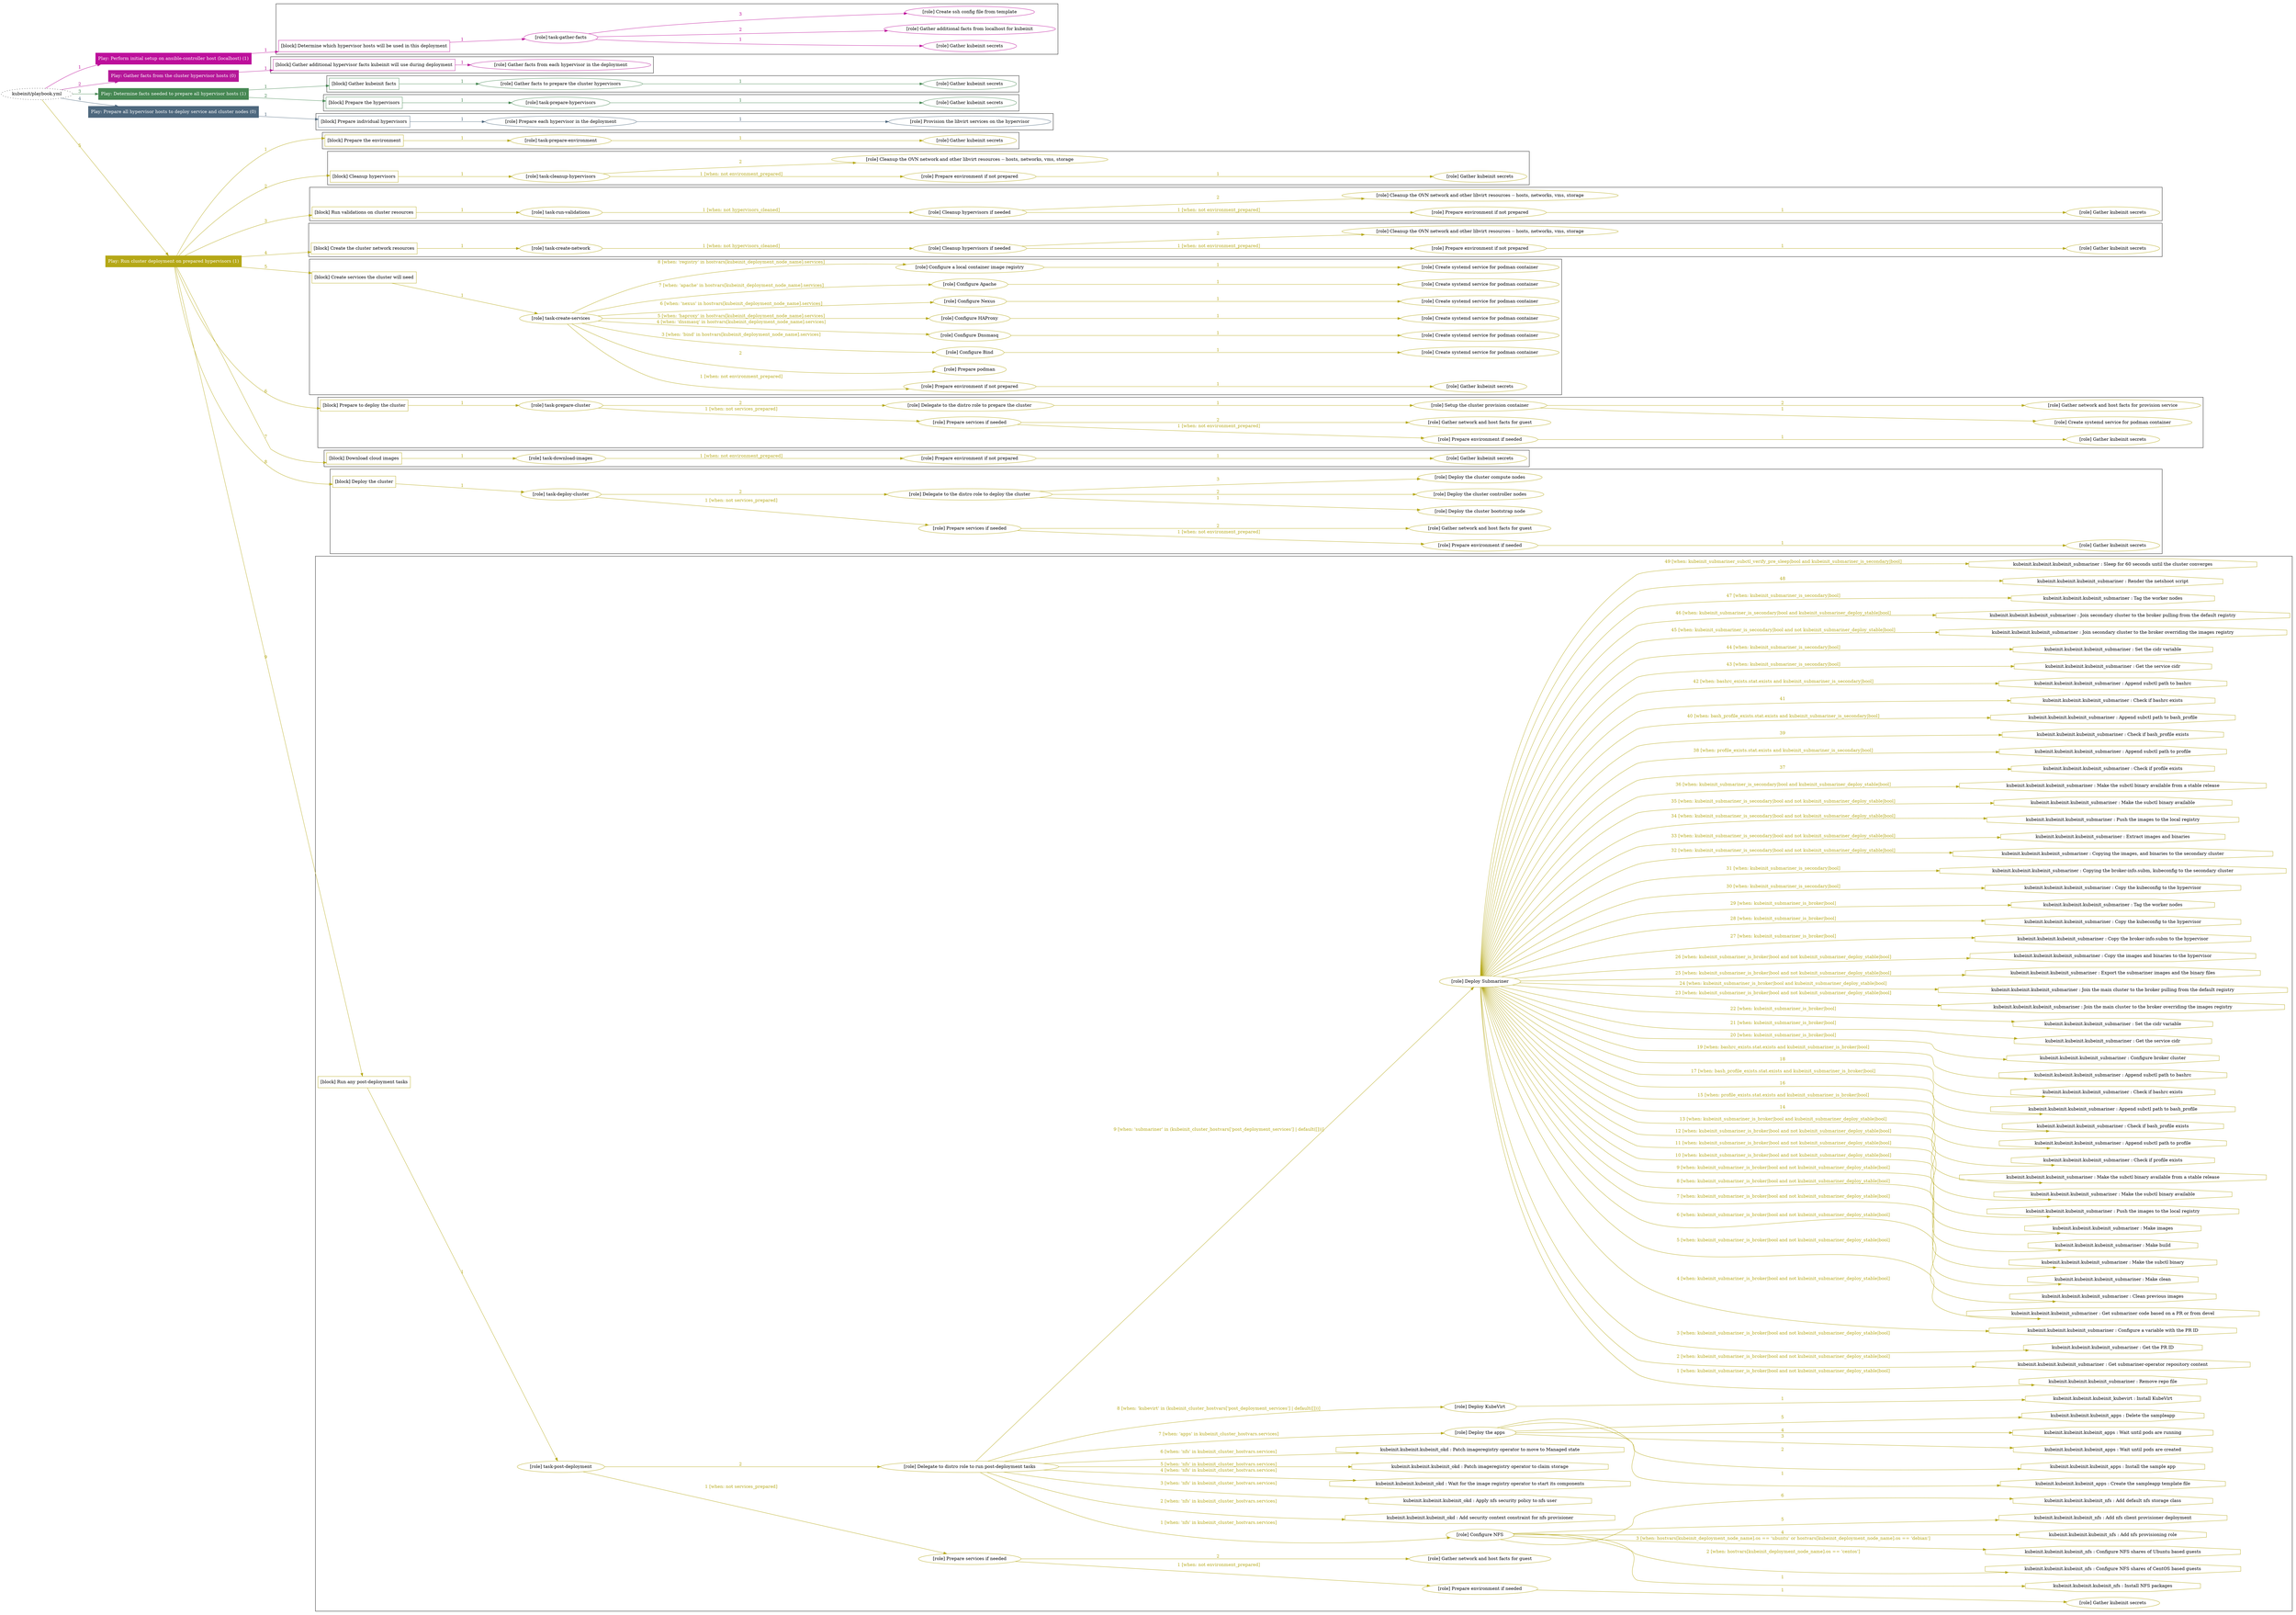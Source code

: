 digraph {
	graph [concentrate=true ordering=in rankdir=LR ratio=fill]
	edge [esep=5 sep=10]
	"kubeinit/playbook.yml" [URL="/home/runner/work/kubeinit/kubeinit/kubeinit/playbook.yml" id=playbook_18176189 style=dotted]
	"kubeinit/playbook.yml" -> play_69903712 [label="1 " color="#bd0f9b" fontcolor="#bd0f9b" id=edge_674f8bd8 labeltooltip="1 " tooltip="1 "]
	subgraph "Play: Perform initial setup on ansible-controller host (localhost) (1)" {
		play_69903712 [label="Play: Perform initial setup on ansible-controller host (localhost) (1)" URL="/home/runner/work/kubeinit/kubeinit/kubeinit/playbook.yml" color="#bd0f9b" fontcolor="#ffffff" id=play_69903712 shape=box style=filled tooltip=localhost]
		play_69903712 -> block_3f932720 [label=1 color="#bd0f9b" fontcolor="#bd0f9b" id=edge_ec3215ff labeltooltip=1 tooltip=1]
		subgraph cluster_block_3f932720 {
			block_3f932720 [label="[block] Determine which hypervisor hosts will be used in this deployment" URL="/home/runner/work/kubeinit/kubeinit/kubeinit/playbook.yml" color="#bd0f9b" id=block_3f932720 labeltooltip="Determine which hypervisor hosts will be used in this deployment" shape=box tooltip="Determine which hypervisor hosts will be used in this deployment"]
			block_3f932720 -> role_93025fd4 [label="1 " color="#bd0f9b" fontcolor="#bd0f9b" id=edge_82750b34 labeltooltip="1 " tooltip="1 "]
			subgraph "task-gather-facts" {
				role_93025fd4 [label="[role] task-gather-facts" URL="/home/runner/work/kubeinit/kubeinit/kubeinit/playbook.yml" color="#bd0f9b" id=role_93025fd4 tooltip="task-gather-facts"]
				role_93025fd4 -> role_318b587e [label="1 " color="#bd0f9b" fontcolor="#bd0f9b" id=edge_0e8a3e20 labeltooltip="1 " tooltip="1 "]
				subgraph "Gather kubeinit secrets" {
					role_318b587e [label="[role] Gather kubeinit secrets" URL="/home/runner/.ansible/collections/ansible_collections/kubeinit/kubeinit/roles/kubeinit_prepare/tasks/build_hypervisors_group.yml" color="#bd0f9b" id=role_318b587e tooltip="Gather kubeinit secrets"]
				}
				role_93025fd4 -> role_4b8a4248 [label="2 " color="#bd0f9b" fontcolor="#bd0f9b" id=edge_ed193229 labeltooltip="2 " tooltip="2 "]
				subgraph "Gather additional facts from localhost for kubeinit" {
					role_4b8a4248 [label="[role] Gather additional facts from localhost for kubeinit" URL="/home/runner/.ansible/collections/ansible_collections/kubeinit/kubeinit/roles/kubeinit_prepare/tasks/build_hypervisors_group.yml" color="#bd0f9b" id=role_4b8a4248 tooltip="Gather additional facts from localhost for kubeinit"]
				}
				role_93025fd4 -> role_14ed019a [label="3 " color="#bd0f9b" fontcolor="#bd0f9b" id=edge_e7df2d92 labeltooltip="3 " tooltip="3 "]
				subgraph "Create ssh config file from template" {
					role_14ed019a [label="[role] Create ssh config file from template" URL="/home/runner/.ansible/collections/ansible_collections/kubeinit/kubeinit/roles/kubeinit_prepare/tasks/build_hypervisors_group.yml" color="#bd0f9b" id=role_14ed019a tooltip="Create ssh config file from template"]
				}
			}
		}
	}
	"kubeinit/playbook.yml" -> play_195f15ef [label="2 " color="#b51798" fontcolor="#b51798" id=edge_be07e609 labeltooltip="2 " tooltip="2 "]
	subgraph "Play: Gather facts from the cluster hypervisor hosts (0)" {
		play_195f15ef [label="Play: Gather facts from the cluster hypervisor hosts (0)" URL="/home/runner/work/kubeinit/kubeinit/kubeinit/playbook.yml" color="#b51798" fontcolor="#ffffff" id=play_195f15ef shape=box style=filled tooltip="Play: Gather facts from the cluster hypervisor hosts (0)"]
		play_195f15ef -> block_bb45351f [label=1 color="#b51798" fontcolor="#b51798" id=edge_0f83e11c labeltooltip=1 tooltip=1]
		subgraph cluster_block_bb45351f {
			block_bb45351f [label="[block] Gather additional hypervisor facts kubeinit will use during deployment" URL="/home/runner/work/kubeinit/kubeinit/kubeinit/playbook.yml" color="#b51798" id=block_bb45351f labeltooltip="Gather additional hypervisor facts kubeinit will use during deployment" shape=box tooltip="Gather additional hypervisor facts kubeinit will use during deployment"]
			block_bb45351f -> role_9dae0a5d [label="1 " color="#b51798" fontcolor="#b51798" id=edge_8c352e47 labeltooltip="1 " tooltip="1 "]
			subgraph "Gather facts from each hypervisor in the deployment" {
				role_9dae0a5d [label="[role] Gather facts from each hypervisor in the deployment" URL="/home/runner/work/kubeinit/kubeinit/kubeinit/playbook.yml" color="#b51798" id=role_9dae0a5d tooltip="Gather facts from each hypervisor in the deployment"]
			}
		}
	}
	"kubeinit/playbook.yml" -> play_0870ed22 [label="3 " color="#458752" fontcolor="#458752" id=edge_78a932ca labeltooltip="3 " tooltip="3 "]
	subgraph "Play: Determine facts needed to prepare all hypervisor hosts (1)" {
		play_0870ed22 [label="Play: Determine facts needed to prepare all hypervisor hosts (1)" URL="/home/runner/work/kubeinit/kubeinit/kubeinit/playbook.yml" color="#458752" fontcolor="#ffffff" id=play_0870ed22 shape=box style=filled tooltip=localhost]
		play_0870ed22 -> block_2473b9a1 [label=1 color="#458752" fontcolor="#458752" id=edge_77176455 labeltooltip=1 tooltip=1]
		subgraph cluster_block_2473b9a1 {
			block_2473b9a1 [label="[block] Gather kubeinit facts" URL="/home/runner/work/kubeinit/kubeinit/kubeinit/playbook.yml" color="#458752" id=block_2473b9a1 labeltooltip="Gather kubeinit facts" shape=box tooltip="Gather kubeinit facts"]
			block_2473b9a1 -> role_12b70ec6 [label="1 " color="#458752" fontcolor="#458752" id=edge_ddfad7b4 labeltooltip="1 " tooltip="1 "]
			subgraph "Gather facts to prepare the cluster hypervisors" {
				role_12b70ec6 [label="[role] Gather facts to prepare the cluster hypervisors" URL="/home/runner/work/kubeinit/kubeinit/kubeinit/playbook.yml" color="#458752" id=role_12b70ec6 tooltip="Gather facts to prepare the cluster hypervisors"]
				role_12b70ec6 -> role_bd7d2deb [label="1 " color="#458752" fontcolor="#458752" id=edge_8150c117 labeltooltip="1 " tooltip="1 "]
				subgraph "Gather kubeinit secrets" {
					role_bd7d2deb [label="[role] Gather kubeinit secrets" URL="/home/runner/.ansible/collections/ansible_collections/kubeinit/kubeinit/roles/kubeinit_prepare/tasks/gather_kubeinit_facts.yml" color="#458752" id=role_bd7d2deb tooltip="Gather kubeinit secrets"]
				}
			}
		}
		play_0870ed22 -> block_39b71ac6 [label=2 color="#458752" fontcolor="#458752" id=edge_d514d36e labeltooltip=2 tooltip=2]
		subgraph cluster_block_39b71ac6 {
			block_39b71ac6 [label="[block] Prepare the hypervisors" URL="/home/runner/work/kubeinit/kubeinit/kubeinit/playbook.yml" color="#458752" id=block_39b71ac6 labeltooltip="Prepare the hypervisors" shape=box tooltip="Prepare the hypervisors"]
			block_39b71ac6 -> role_e0536b17 [label="1 " color="#458752" fontcolor="#458752" id=edge_2a466fa3 labeltooltip="1 " tooltip="1 "]
			subgraph "task-prepare-hypervisors" {
				role_e0536b17 [label="[role] task-prepare-hypervisors" URL="/home/runner/work/kubeinit/kubeinit/kubeinit/playbook.yml" color="#458752" id=role_e0536b17 tooltip="task-prepare-hypervisors"]
				role_e0536b17 -> role_e55e1e62 [label="1 " color="#458752" fontcolor="#458752" id=edge_375271ef labeltooltip="1 " tooltip="1 "]
				subgraph "Gather kubeinit secrets" {
					role_e55e1e62 [label="[role] Gather kubeinit secrets" URL="/home/runner/.ansible/collections/ansible_collections/kubeinit/kubeinit/roles/kubeinit_prepare/tasks/gather_kubeinit_facts.yml" color="#458752" id=role_e55e1e62 tooltip="Gather kubeinit secrets"]
				}
			}
		}
	}
	"kubeinit/playbook.yml" -> play_1eb3ea8f [label="4 " color="#4e687e" fontcolor="#4e687e" id=edge_28ab7dc8 labeltooltip="4 " tooltip="4 "]
	subgraph "Play: Prepare all hypervisor hosts to deploy service and cluster nodes (0)" {
		play_1eb3ea8f [label="Play: Prepare all hypervisor hosts to deploy service and cluster nodes (0)" URL="/home/runner/work/kubeinit/kubeinit/kubeinit/playbook.yml" color="#4e687e" fontcolor="#ffffff" id=play_1eb3ea8f shape=box style=filled tooltip="Play: Prepare all hypervisor hosts to deploy service and cluster nodes (0)"]
		play_1eb3ea8f -> block_fb7c305e [label=1 color="#4e687e" fontcolor="#4e687e" id=edge_212dca9c labeltooltip=1 tooltip=1]
		subgraph cluster_block_fb7c305e {
			block_fb7c305e [label="[block] Prepare individual hypervisors" URL="/home/runner/work/kubeinit/kubeinit/kubeinit/playbook.yml" color="#4e687e" id=block_fb7c305e labeltooltip="Prepare individual hypervisors" shape=box tooltip="Prepare individual hypervisors"]
			block_fb7c305e -> role_d0224982 [label="1 " color="#4e687e" fontcolor="#4e687e" id=edge_d4e26c85 labeltooltip="1 " tooltip="1 "]
			subgraph "Prepare each hypervisor in the deployment" {
				role_d0224982 [label="[role] Prepare each hypervisor in the deployment" URL="/home/runner/work/kubeinit/kubeinit/kubeinit/playbook.yml" color="#4e687e" id=role_d0224982 tooltip="Prepare each hypervisor in the deployment"]
				role_d0224982 -> role_fd1d8cb2 [label="1 " color="#4e687e" fontcolor="#4e687e" id=edge_73125719 labeltooltip="1 " tooltip="1 "]
				subgraph "Provision the libvirt services on the hypervisor" {
					role_fd1d8cb2 [label="[role] Provision the libvirt services on the hypervisor" URL="/home/runner/.ansible/collections/ansible_collections/kubeinit/kubeinit/roles/kubeinit_prepare/tasks/prepare_hypervisor.yml" color="#4e687e" id=role_fd1d8cb2 tooltip="Provision the libvirt services on the hypervisor"]
				}
			}
		}
	}
	"kubeinit/playbook.yml" -> play_38128965 [label="5 " color="#b5a817" fontcolor="#b5a817" id=edge_1c51706e labeltooltip="5 " tooltip="5 "]
	subgraph "Play: Run cluster deployment on prepared hypervisors (1)" {
		play_38128965 [label="Play: Run cluster deployment on prepared hypervisors (1)" URL="/home/runner/work/kubeinit/kubeinit/kubeinit/playbook.yml" color="#b5a817" fontcolor="#ffffff" id=play_38128965 shape=box style=filled tooltip=localhost]
		play_38128965 -> block_5aefad0f [label=1 color="#b5a817" fontcolor="#b5a817" id=edge_e97242da labeltooltip=1 tooltip=1]
		subgraph cluster_block_5aefad0f {
			block_5aefad0f [label="[block] Prepare the environment" URL="/home/runner/work/kubeinit/kubeinit/kubeinit/playbook.yml" color="#b5a817" id=block_5aefad0f labeltooltip="Prepare the environment" shape=box tooltip="Prepare the environment"]
			block_5aefad0f -> role_6252413e [label="1 " color="#b5a817" fontcolor="#b5a817" id=edge_d725153b labeltooltip="1 " tooltip="1 "]
			subgraph "task-prepare-environment" {
				role_6252413e [label="[role] task-prepare-environment" URL="/home/runner/work/kubeinit/kubeinit/kubeinit/playbook.yml" color="#b5a817" id=role_6252413e tooltip="task-prepare-environment"]
				role_6252413e -> role_051a6832 [label="1 " color="#b5a817" fontcolor="#b5a817" id=edge_8873f8fa labeltooltip="1 " tooltip="1 "]
				subgraph "Gather kubeinit secrets" {
					role_051a6832 [label="[role] Gather kubeinit secrets" URL="/home/runner/.ansible/collections/ansible_collections/kubeinit/kubeinit/roles/kubeinit_prepare/tasks/gather_kubeinit_facts.yml" color="#b5a817" id=role_051a6832 tooltip="Gather kubeinit secrets"]
				}
			}
		}
		play_38128965 -> block_45644554 [label=2 color="#b5a817" fontcolor="#b5a817" id=edge_3177c588 labeltooltip=2 tooltip=2]
		subgraph cluster_block_45644554 {
			block_45644554 [label="[block] Cleanup hypervisors" URL="/home/runner/work/kubeinit/kubeinit/kubeinit/playbook.yml" color="#b5a817" id=block_45644554 labeltooltip="Cleanup hypervisors" shape=box tooltip="Cleanup hypervisors"]
			block_45644554 -> role_0d136a6f [label="1 " color="#b5a817" fontcolor="#b5a817" id=edge_a618ca6c labeltooltip="1 " tooltip="1 "]
			subgraph "task-cleanup-hypervisors" {
				role_0d136a6f [label="[role] task-cleanup-hypervisors" URL="/home/runner/work/kubeinit/kubeinit/kubeinit/playbook.yml" color="#b5a817" id=role_0d136a6f tooltip="task-cleanup-hypervisors"]
				role_0d136a6f -> role_0c8abd92 [label="1 [when: not environment_prepared]" color="#b5a817" fontcolor="#b5a817" id=edge_710fe768 labeltooltip="1 [when: not environment_prepared]" tooltip="1 [when: not environment_prepared]"]
				subgraph "Prepare environment if not prepared" {
					role_0c8abd92 [label="[role] Prepare environment if not prepared" URL="/home/runner/.ansible/collections/ansible_collections/kubeinit/kubeinit/roles/kubeinit_prepare/tasks/cleanup_hypervisors.yml" color="#b5a817" id=role_0c8abd92 tooltip="Prepare environment if not prepared"]
					role_0c8abd92 -> role_e637d0d7 [label="1 " color="#b5a817" fontcolor="#b5a817" id=edge_8caa9765 labeltooltip="1 " tooltip="1 "]
					subgraph "Gather kubeinit secrets" {
						role_e637d0d7 [label="[role] Gather kubeinit secrets" URL="/home/runner/.ansible/collections/ansible_collections/kubeinit/kubeinit/roles/kubeinit_prepare/tasks/gather_kubeinit_facts.yml" color="#b5a817" id=role_e637d0d7 tooltip="Gather kubeinit secrets"]
					}
				}
				role_0d136a6f -> role_5d7fe1df [label="2 " color="#b5a817" fontcolor="#b5a817" id=edge_0be91793 labeltooltip="2 " tooltip="2 "]
				subgraph "Cleanup the OVN network and other libvirt resources -- hosts, networks, vms, storage" {
					role_5d7fe1df [label="[role] Cleanup the OVN network and other libvirt resources -- hosts, networks, vms, storage" URL="/home/runner/.ansible/collections/ansible_collections/kubeinit/kubeinit/roles/kubeinit_prepare/tasks/cleanup_hypervisors.yml" color="#b5a817" id=role_5d7fe1df tooltip="Cleanup the OVN network and other libvirt resources -- hosts, networks, vms, storage"]
				}
			}
		}
		play_38128965 -> block_78d902d5 [label=3 color="#b5a817" fontcolor="#b5a817" id=edge_0351e120 labeltooltip=3 tooltip=3]
		subgraph cluster_block_78d902d5 {
			block_78d902d5 [label="[block] Run validations on cluster resources" URL="/home/runner/work/kubeinit/kubeinit/kubeinit/playbook.yml" color="#b5a817" id=block_78d902d5 labeltooltip="Run validations on cluster resources" shape=box tooltip="Run validations on cluster resources"]
			block_78d902d5 -> role_2583ed84 [label="1 " color="#b5a817" fontcolor="#b5a817" id=edge_0cf2f699 labeltooltip="1 " tooltip="1 "]
			subgraph "task-run-validations" {
				role_2583ed84 [label="[role] task-run-validations" URL="/home/runner/work/kubeinit/kubeinit/kubeinit/playbook.yml" color="#b5a817" id=role_2583ed84 tooltip="task-run-validations"]
				role_2583ed84 -> role_8f6fc508 [label="1 [when: not hypervisors_cleaned]" color="#b5a817" fontcolor="#b5a817" id=edge_b5181302 labeltooltip="1 [when: not hypervisors_cleaned]" tooltip="1 [when: not hypervisors_cleaned]"]
				subgraph "Cleanup hypervisors if needed" {
					role_8f6fc508 [label="[role] Cleanup hypervisors if needed" URL="/home/runner/.ansible/collections/ansible_collections/kubeinit/kubeinit/roles/kubeinit_validations/tasks/main.yml" color="#b5a817" id=role_8f6fc508 tooltip="Cleanup hypervisors if needed"]
					role_8f6fc508 -> role_96daab46 [label="1 [when: not environment_prepared]" color="#b5a817" fontcolor="#b5a817" id=edge_967e2bf8 labeltooltip="1 [when: not environment_prepared]" tooltip="1 [when: not environment_prepared]"]
					subgraph "Prepare environment if not prepared" {
						role_96daab46 [label="[role] Prepare environment if not prepared" URL="/home/runner/.ansible/collections/ansible_collections/kubeinit/kubeinit/roles/kubeinit_prepare/tasks/cleanup_hypervisors.yml" color="#b5a817" id=role_96daab46 tooltip="Prepare environment if not prepared"]
						role_96daab46 -> role_506049f1 [label="1 " color="#b5a817" fontcolor="#b5a817" id=edge_a61003a0 labeltooltip="1 " tooltip="1 "]
						subgraph "Gather kubeinit secrets" {
							role_506049f1 [label="[role] Gather kubeinit secrets" URL="/home/runner/.ansible/collections/ansible_collections/kubeinit/kubeinit/roles/kubeinit_prepare/tasks/gather_kubeinit_facts.yml" color="#b5a817" id=role_506049f1 tooltip="Gather kubeinit secrets"]
						}
					}
					role_8f6fc508 -> role_7bb67033 [label="2 " color="#b5a817" fontcolor="#b5a817" id=edge_ea9ac9cb labeltooltip="2 " tooltip="2 "]
					subgraph "Cleanup the OVN network and other libvirt resources -- hosts, networks, vms, storage" {
						role_7bb67033 [label="[role] Cleanup the OVN network and other libvirt resources -- hosts, networks, vms, storage" URL="/home/runner/.ansible/collections/ansible_collections/kubeinit/kubeinit/roles/kubeinit_prepare/tasks/cleanup_hypervisors.yml" color="#b5a817" id=role_7bb67033 tooltip="Cleanup the OVN network and other libvirt resources -- hosts, networks, vms, storage"]
					}
				}
			}
		}
		play_38128965 -> block_67e7b33c [label=4 color="#b5a817" fontcolor="#b5a817" id=edge_28e71aec labeltooltip=4 tooltip=4]
		subgraph cluster_block_67e7b33c {
			block_67e7b33c [label="[block] Create the cluster network resources" URL="/home/runner/work/kubeinit/kubeinit/kubeinit/playbook.yml" color="#b5a817" id=block_67e7b33c labeltooltip="Create the cluster network resources" shape=box tooltip="Create the cluster network resources"]
			block_67e7b33c -> role_f92b05ae [label="1 " color="#b5a817" fontcolor="#b5a817" id=edge_673510c8 labeltooltip="1 " tooltip="1 "]
			subgraph "task-create-network" {
				role_f92b05ae [label="[role] task-create-network" URL="/home/runner/work/kubeinit/kubeinit/kubeinit/playbook.yml" color="#b5a817" id=role_f92b05ae tooltip="task-create-network"]
				role_f92b05ae -> role_29b1982f [label="1 [when: not hypervisors_cleaned]" color="#b5a817" fontcolor="#b5a817" id=edge_2d7d1450 labeltooltip="1 [when: not hypervisors_cleaned]" tooltip="1 [when: not hypervisors_cleaned]"]
				subgraph "Cleanup hypervisors if needed" {
					role_29b1982f [label="[role] Cleanup hypervisors if needed" URL="/home/runner/.ansible/collections/ansible_collections/kubeinit/kubeinit/roles/kubeinit_libvirt/tasks/create_network.yml" color="#b5a817" id=role_29b1982f tooltip="Cleanup hypervisors if needed"]
					role_29b1982f -> role_477a38b1 [label="1 [when: not environment_prepared]" color="#b5a817" fontcolor="#b5a817" id=edge_0e1b580f labeltooltip="1 [when: not environment_prepared]" tooltip="1 [when: not environment_prepared]"]
					subgraph "Prepare environment if not prepared" {
						role_477a38b1 [label="[role] Prepare environment if not prepared" URL="/home/runner/.ansible/collections/ansible_collections/kubeinit/kubeinit/roles/kubeinit_prepare/tasks/cleanup_hypervisors.yml" color="#b5a817" id=role_477a38b1 tooltip="Prepare environment if not prepared"]
						role_477a38b1 -> role_23a3caee [label="1 " color="#b5a817" fontcolor="#b5a817" id=edge_939dbef1 labeltooltip="1 " tooltip="1 "]
						subgraph "Gather kubeinit secrets" {
							role_23a3caee [label="[role] Gather kubeinit secrets" URL="/home/runner/.ansible/collections/ansible_collections/kubeinit/kubeinit/roles/kubeinit_prepare/tasks/gather_kubeinit_facts.yml" color="#b5a817" id=role_23a3caee tooltip="Gather kubeinit secrets"]
						}
					}
					role_29b1982f -> role_16b2d744 [label="2 " color="#b5a817" fontcolor="#b5a817" id=edge_f2875fdf labeltooltip="2 " tooltip="2 "]
					subgraph "Cleanup the OVN network and other libvirt resources -- hosts, networks, vms, storage" {
						role_16b2d744 [label="[role] Cleanup the OVN network and other libvirt resources -- hosts, networks, vms, storage" URL="/home/runner/.ansible/collections/ansible_collections/kubeinit/kubeinit/roles/kubeinit_prepare/tasks/cleanup_hypervisors.yml" color="#b5a817" id=role_16b2d744 tooltip="Cleanup the OVN network and other libvirt resources -- hosts, networks, vms, storage"]
					}
				}
			}
		}
		play_38128965 -> block_12d9b74c [label=5 color="#b5a817" fontcolor="#b5a817" id=edge_fa838ec0 labeltooltip=5 tooltip=5]
		subgraph cluster_block_12d9b74c {
			block_12d9b74c [label="[block] Create services the cluster will need" URL="/home/runner/work/kubeinit/kubeinit/kubeinit/playbook.yml" color="#b5a817" id=block_12d9b74c labeltooltip="Create services the cluster will need" shape=box tooltip="Create services the cluster will need"]
			block_12d9b74c -> role_f763a71a [label="1 " color="#b5a817" fontcolor="#b5a817" id=edge_3d08d832 labeltooltip="1 " tooltip="1 "]
			subgraph "task-create-services" {
				role_f763a71a [label="[role] task-create-services" URL="/home/runner/work/kubeinit/kubeinit/kubeinit/playbook.yml" color="#b5a817" id=role_f763a71a tooltip="task-create-services"]
				role_f763a71a -> role_e42426a2 [label="1 [when: not environment_prepared]" color="#b5a817" fontcolor="#b5a817" id=edge_ca47e66b labeltooltip="1 [when: not environment_prepared]" tooltip="1 [when: not environment_prepared]"]
				subgraph "Prepare environment if not prepared" {
					role_e42426a2 [label="[role] Prepare environment if not prepared" URL="/home/runner/.ansible/collections/ansible_collections/kubeinit/kubeinit/roles/kubeinit_services/tasks/main.yml" color="#b5a817" id=role_e42426a2 tooltip="Prepare environment if not prepared"]
					role_e42426a2 -> role_c7ef1dec [label="1 " color="#b5a817" fontcolor="#b5a817" id=edge_3b0ae71d labeltooltip="1 " tooltip="1 "]
					subgraph "Gather kubeinit secrets" {
						role_c7ef1dec [label="[role] Gather kubeinit secrets" URL="/home/runner/.ansible/collections/ansible_collections/kubeinit/kubeinit/roles/kubeinit_prepare/tasks/gather_kubeinit_facts.yml" color="#b5a817" id=role_c7ef1dec tooltip="Gather kubeinit secrets"]
					}
				}
				role_f763a71a -> role_7bb2180d [label="2 " color="#b5a817" fontcolor="#b5a817" id=edge_bb11ed50 labeltooltip="2 " tooltip="2 "]
				subgraph "Prepare podman" {
					role_7bb2180d [label="[role] Prepare podman" URL="/home/runner/.ansible/collections/ansible_collections/kubeinit/kubeinit/roles/kubeinit_services/tasks/00_create_service_pod.yml" color="#b5a817" id=role_7bb2180d tooltip="Prepare podman"]
				}
				role_f763a71a -> role_d4c8403a [label="3 [when: 'bind' in hostvars[kubeinit_deployment_node_name].services]" color="#b5a817" fontcolor="#b5a817" id=edge_816f01dd labeltooltip="3 [when: 'bind' in hostvars[kubeinit_deployment_node_name].services]" tooltip="3 [when: 'bind' in hostvars[kubeinit_deployment_node_name].services]"]
				subgraph "Configure Bind" {
					role_d4c8403a [label="[role] Configure Bind" URL="/home/runner/.ansible/collections/ansible_collections/kubeinit/kubeinit/roles/kubeinit_services/tasks/start_services_containers.yml" color="#b5a817" id=role_d4c8403a tooltip="Configure Bind"]
					role_d4c8403a -> role_8ee55f95 [label="1 " color="#b5a817" fontcolor="#b5a817" id=edge_4cdace08 labeltooltip="1 " tooltip="1 "]
					subgraph "Create systemd service for podman container" {
						role_8ee55f95 [label="[role] Create systemd service for podman container" URL="/home/runner/.ansible/collections/ansible_collections/kubeinit/kubeinit/roles/kubeinit_bind/tasks/main.yml" color="#b5a817" id=role_8ee55f95 tooltip="Create systemd service for podman container"]
					}
				}
				role_f763a71a -> role_648cfe17 [label="4 [when: 'dnsmasq' in hostvars[kubeinit_deployment_node_name].services]" color="#b5a817" fontcolor="#b5a817" id=edge_6b8e1ef4 labeltooltip="4 [when: 'dnsmasq' in hostvars[kubeinit_deployment_node_name].services]" tooltip="4 [when: 'dnsmasq' in hostvars[kubeinit_deployment_node_name].services]"]
				subgraph "Configure Dnsmasq" {
					role_648cfe17 [label="[role] Configure Dnsmasq" URL="/home/runner/.ansible/collections/ansible_collections/kubeinit/kubeinit/roles/kubeinit_services/tasks/start_services_containers.yml" color="#b5a817" id=role_648cfe17 tooltip="Configure Dnsmasq"]
					role_648cfe17 -> role_ede63d45 [label="1 " color="#b5a817" fontcolor="#b5a817" id=edge_828c3356 labeltooltip="1 " tooltip="1 "]
					subgraph "Create systemd service for podman container" {
						role_ede63d45 [label="[role] Create systemd service for podman container" URL="/home/runner/.ansible/collections/ansible_collections/kubeinit/kubeinit/roles/kubeinit_dnsmasq/tasks/main.yml" color="#b5a817" id=role_ede63d45 tooltip="Create systemd service for podman container"]
					}
				}
				role_f763a71a -> role_3fdc75cf [label="5 [when: 'haproxy' in hostvars[kubeinit_deployment_node_name].services]" color="#b5a817" fontcolor="#b5a817" id=edge_4a5f32ac labeltooltip="5 [when: 'haproxy' in hostvars[kubeinit_deployment_node_name].services]" tooltip="5 [when: 'haproxy' in hostvars[kubeinit_deployment_node_name].services]"]
				subgraph "Configure HAProxy" {
					role_3fdc75cf [label="[role] Configure HAProxy" URL="/home/runner/.ansible/collections/ansible_collections/kubeinit/kubeinit/roles/kubeinit_services/tasks/start_services_containers.yml" color="#b5a817" id=role_3fdc75cf tooltip="Configure HAProxy"]
					role_3fdc75cf -> role_f99158cd [label="1 " color="#b5a817" fontcolor="#b5a817" id=edge_95910ac5 labeltooltip="1 " tooltip="1 "]
					subgraph "Create systemd service for podman container" {
						role_f99158cd [label="[role] Create systemd service for podman container" URL="/home/runner/.ansible/collections/ansible_collections/kubeinit/kubeinit/roles/kubeinit_haproxy/tasks/main.yml" color="#b5a817" id=role_f99158cd tooltip="Create systemd service for podman container"]
					}
				}
				role_f763a71a -> role_3ea7d326 [label="6 [when: 'nexus' in hostvars[kubeinit_deployment_node_name].services]" color="#b5a817" fontcolor="#b5a817" id=edge_130fdbf0 labeltooltip="6 [when: 'nexus' in hostvars[kubeinit_deployment_node_name].services]" tooltip="6 [when: 'nexus' in hostvars[kubeinit_deployment_node_name].services]"]
				subgraph "Configure Nexus" {
					role_3ea7d326 [label="[role] Configure Nexus" URL="/home/runner/.ansible/collections/ansible_collections/kubeinit/kubeinit/roles/kubeinit_services/tasks/start_services_containers.yml" color="#b5a817" id=role_3ea7d326 tooltip="Configure Nexus"]
					role_3ea7d326 -> role_710ddeb8 [label="1 " color="#b5a817" fontcolor="#b5a817" id=edge_afbfd0dd labeltooltip="1 " tooltip="1 "]
					subgraph "Create systemd service for podman container" {
						role_710ddeb8 [label="[role] Create systemd service for podman container" URL="/home/runner/.ansible/collections/ansible_collections/kubeinit/kubeinit/roles/kubeinit_nexus/tasks/main.yml" color="#b5a817" id=role_710ddeb8 tooltip="Create systemd service for podman container"]
					}
				}
				role_f763a71a -> role_f2ba63fc [label="7 [when: 'apache' in hostvars[kubeinit_deployment_node_name].services]" color="#b5a817" fontcolor="#b5a817" id=edge_beb652c9 labeltooltip="7 [when: 'apache' in hostvars[kubeinit_deployment_node_name].services]" tooltip="7 [when: 'apache' in hostvars[kubeinit_deployment_node_name].services]"]
				subgraph "Configure Apache" {
					role_f2ba63fc [label="[role] Configure Apache" URL="/home/runner/.ansible/collections/ansible_collections/kubeinit/kubeinit/roles/kubeinit_services/tasks/start_services_containers.yml" color="#b5a817" id=role_f2ba63fc tooltip="Configure Apache"]
					role_f2ba63fc -> role_1bc8fa8f [label="1 " color="#b5a817" fontcolor="#b5a817" id=edge_dbea97d9 labeltooltip="1 " tooltip="1 "]
					subgraph "Create systemd service for podman container" {
						role_1bc8fa8f [label="[role] Create systemd service for podman container" URL="/home/runner/.ansible/collections/ansible_collections/kubeinit/kubeinit/roles/kubeinit_apache/tasks/main.yml" color="#b5a817" id=role_1bc8fa8f tooltip="Create systemd service for podman container"]
					}
				}
				role_f763a71a -> role_8e52eddc [label="8 [when: 'registry' in hostvars[kubeinit_deployment_node_name].services]" color="#b5a817" fontcolor="#b5a817" id=edge_4b1f67ea labeltooltip="8 [when: 'registry' in hostvars[kubeinit_deployment_node_name].services]" tooltip="8 [when: 'registry' in hostvars[kubeinit_deployment_node_name].services]"]
				subgraph "Configure a local container image registry" {
					role_8e52eddc [label="[role] Configure a local container image registry" URL="/home/runner/.ansible/collections/ansible_collections/kubeinit/kubeinit/roles/kubeinit_services/tasks/start_services_containers.yml" color="#b5a817" id=role_8e52eddc tooltip="Configure a local container image registry"]
					role_8e52eddc -> role_ed9de3ed [label="1 " color="#b5a817" fontcolor="#b5a817" id=edge_02e8f710 labeltooltip="1 " tooltip="1 "]
					subgraph "Create systemd service for podman container" {
						role_ed9de3ed [label="[role] Create systemd service for podman container" URL="/home/runner/.ansible/collections/ansible_collections/kubeinit/kubeinit/roles/kubeinit_registry/tasks/main.yml" color="#b5a817" id=role_ed9de3ed tooltip="Create systemd service for podman container"]
					}
				}
			}
		}
		play_38128965 -> block_fe34bcf8 [label=6 color="#b5a817" fontcolor="#b5a817" id=edge_9178d181 labeltooltip=6 tooltip=6]
		subgraph cluster_block_fe34bcf8 {
			block_fe34bcf8 [label="[block] Prepare to deploy the cluster" URL="/home/runner/work/kubeinit/kubeinit/kubeinit/playbook.yml" color="#b5a817" id=block_fe34bcf8 labeltooltip="Prepare to deploy the cluster" shape=box tooltip="Prepare to deploy the cluster"]
			block_fe34bcf8 -> role_fd410a32 [label="1 " color="#b5a817" fontcolor="#b5a817" id=edge_b690b4d2 labeltooltip="1 " tooltip="1 "]
			subgraph "task-prepare-cluster" {
				role_fd410a32 [label="[role] task-prepare-cluster" URL="/home/runner/work/kubeinit/kubeinit/kubeinit/playbook.yml" color="#b5a817" id=role_fd410a32 tooltip="task-prepare-cluster"]
				role_fd410a32 -> role_576628f3 [label="1 [when: not services_prepared]" color="#b5a817" fontcolor="#b5a817" id=edge_9dc625c9 labeltooltip="1 [when: not services_prepared]" tooltip="1 [when: not services_prepared]"]
				subgraph "Prepare services if needed" {
					role_576628f3 [label="[role] Prepare services if needed" URL="/home/runner/.ansible/collections/ansible_collections/kubeinit/kubeinit/roles/kubeinit_prepare/tasks/prepare_cluster.yml" color="#b5a817" id=role_576628f3 tooltip="Prepare services if needed"]
					role_576628f3 -> role_169249d2 [label="1 [when: not environment_prepared]" color="#b5a817" fontcolor="#b5a817" id=edge_7ddba0eb labeltooltip="1 [when: not environment_prepared]" tooltip="1 [when: not environment_prepared]"]
					subgraph "Prepare environment if needed" {
						role_169249d2 [label="[role] Prepare environment if needed" URL="/home/runner/.ansible/collections/ansible_collections/kubeinit/kubeinit/roles/kubeinit_services/tasks/prepare_services.yml" color="#b5a817" id=role_169249d2 tooltip="Prepare environment if needed"]
						role_169249d2 -> role_a622185b [label="1 " color="#b5a817" fontcolor="#b5a817" id=edge_a120cd37 labeltooltip="1 " tooltip="1 "]
						subgraph "Gather kubeinit secrets" {
							role_a622185b [label="[role] Gather kubeinit secrets" URL="/home/runner/.ansible/collections/ansible_collections/kubeinit/kubeinit/roles/kubeinit_prepare/tasks/gather_kubeinit_facts.yml" color="#b5a817" id=role_a622185b tooltip="Gather kubeinit secrets"]
						}
					}
					role_576628f3 -> role_0d2acec6 [label="2 " color="#b5a817" fontcolor="#b5a817" id=edge_24c1f1f0 labeltooltip="2 " tooltip="2 "]
					subgraph "Gather network and host facts for guest" {
						role_0d2acec6 [label="[role] Gather network and host facts for guest" URL="/home/runner/.ansible/collections/ansible_collections/kubeinit/kubeinit/roles/kubeinit_services/tasks/prepare_services.yml" color="#b5a817" id=role_0d2acec6 tooltip="Gather network and host facts for guest"]
					}
				}
				role_fd410a32 -> role_c1b62237 [label="2 " color="#b5a817" fontcolor="#b5a817" id=edge_4134b6e6 labeltooltip="2 " tooltip="2 "]
				subgraph "Delegate to the distro role to prepare the cluster" {
					role_c1b62237 [label="[role] Delegate to the distro role to prepare the cluster" URL="/home/runner/.ansible/collections/ansible_collections/kubeinit/kubeinit/roles/kubeinit_prepare/tasks/prepare_cluster.yml" color="#b5a817" id=role_c1b62237 tooltip="Delegate to the distro role to prepare the cluster"]
					role_c1b62237 -> role_aa0f977b [label="1 " color="#b5a817" fontcolor="#b5a817" id=edge_9dc1961c labeltooltip="1 " tooltip="1 "]
					subgraph "Setup the cluster provision container" {
						role_aa0f977b [label="[role] Setup the cluster provision container" URL="/home/runner/.ansible/collections/ansible_collections/kubeinit/kubeinit/roles/kubeinit_okd/tasks/prepare_cluster.yml" color="#b5a817" id=role_aa0f977b tooltip="Setup the cluster provision container"]
						role_aa0f977b -> role_ad4bd2ca [label="1 " color="#b5a817" fontcolor="#b5a817" id=edge_f0613f6b labeltooltip="1 " tooltip="1 "]
						subgraph "Create systemd service for podman container" {
							role_ad4bd2ca [label="[role] Create systemd service for podman container" URL="/home/runner/.ansible/collections/ansible_collections/kubeinit/kubeinit/roles/kubeinit_services/tasks/create_provision_container.yml" color="#b5a817" id=role_ad4bd2ca tooltip="Create systemd service for podman container"]
						}
						role_aa0f977b -> role_f94e53e3 [label="2 " color="#b5a817" fontcolor="#b5a817" id=edge_3d56b594 labeltooltip="2 " tooltip="2 "]
						subgraph "Gather network and host facts for provision service" {
							role_f94e53e3 [label="[role] Gather network and host facts for provision service" URL="/home/runner/.ansible/collections/ansible_collections/kubeinit/kubeinit/roles/kubeinit_services/tasks/create_provision_container.yml" color="#b5a817" id=role_f94e53e3 tooltip="Gather network and host facts for provision service"]
						}
					}
				}
			}
		}
		play_38128965 -> block_dca6c9d0 [label=7 color="#b5a817" fontcolor="#b5a817" id=edge_925e4690 labeltooltip=7 tooltip=7]
		subgraph cluster_block_dca6c9d0 {
			block_dca6c9d0 [label="[block] Download cloud images" URL="/home/runner/work/kubeinit/kubeinit/kubeinit/playbook.yml" color="#b5a817" id=block_dca6c9d0 labeltooltip="Download cloud images" shape=box tooltip="Download cloud images"]
			block_dca6c9d0 -> role_8b272a5a [label="1 " color="#b5a817" fontcolor="#b5a817" id=edge_4e92ad99 labeltooltip="1 " tooltip="1 "]
			subgraph "task-download-images" {
				role_8b272a5a [label="[role] task-download-images" URL="/home/runner/work/kubeinit/kubeinit/kubeinit/playbook.yml" color="#b5a817" id=role_8b272a5a tooltip="task-download-images"]
				role_8b272a5a -> role_e543ac22 [label="1 [when: not environment_prepared]" color="#b5a817" fontcolor="#b5a817" id=edge_a1aea577 labeltooltip="1 [when: not environment_prepared]" tooltip="1 [when: not environment_prepared]"]
				subgraph "Prepare environment if not prepared" {
					role_e543ac22 [label="[role] Prepare environment if not prepared" URL="/home/runner/.ansible/collections/ansible_collections/kubeinit/kubeinit/roles/kubeinit_libvirt/tasks/download_cloud_images.yml" color="#b5a817" id=role_e543ac22 tooltip="Prepare environment if not prepared"]
					role_e543ac22 -> role_65e350ca [label="1 " color="#b5a817" fontcolor="#b5a817" id=edge_2b17e1f9 labeltooltip="1 " tooltip="1 "]
					subgraph "Gather kubeinit secrets" {
						role_65e350ca [label="[role] Gather kubeinit secrets" URL="/home/runner/.ansible/collections/ansible_collections/kubeinit/kubeinit/roles/kubeinit_prepare/tasks/gather_kubeinit_facts.yml" color="#b5a817" id=role_65e350ca tooltip="Gather kubeinit secrets"]
					}
				}
			}
		}
		play_38128965 -> block_e5a172ac [label=8 color="#b5a817" fontcolor="#b5a817" id=edge_aab00e87 labeltooltip=8 tooltip=8]
		subgraph cluster_block_e5a172ac {
			block_e5a172ac [label="[block] Deploy the cluster" URL="/home/runner/work/kubeinit/kubeinit/kubeinit/playbook.yml" color="#b5a817" id=block_e5a172ac labeltooltip="Deploy the cluster" shape=box tooltip="Deploy the cluster"]
			block_e5a172ac -> role_95e33f78 [label="1 " color="#b5a817" fontcolor="#b5a817" id=edge_25ba63bf labeltooltip="1 " tooltip="1 "]
			subgraph "task-deploy-cluster" {
				role_95e33f78 [label="[role] task-deploy-cluster" URL="/home/runner/work/kubeinit/kubeinit/kubeinit/playbook.yml" color="#b5a817" id=role_95e33f78 tooltip="task-deploy-cluster"]
				role_95e33f78 -> role_5a2e2bc8 [label="1 [when: not services_prepared]" color="#b5a817" fontcolor="#b5a817" id=edge_24a28678 labeltooltip="1 [when: not services_prepared]" tooltip="1 [when: not services_prepared]"]
				subgraph "Prepare services if needed" {
					role_5a2e2bc8 [label="[role] Prepare services if needed" URL="/home/runner/.ansible/collections/ansible_collections/kubeinit/kubeinit/roles/kubeinit_prepare/tasks/deploy_cluster.yml" color="#b5a817" id=role_5a2e2bc8 tooltip="Prepare services if needed"]
					role_5a2e2bc8 -> role_c8d6be56 [label="1 [when: not environment_prepared]" color="#b5a817" fontcolor="#b5a817" id=edge_6b87d88e labeltooltip="1 [when: not environment_prepared]" tooltip="1 [when: not environment_prepared]"]
					subgraph "Prepare environment if needed" {
						role_c8d6be56 [label="[role] Prepare environment if needed" URL="/home/runner/.ansible/collections/ansible_collections/kubeinit/kubeinit/roles/kubeinit_services/tasks/prepare_services.yml" color="#b5a817" id=role_c8d6be56 tooltip="Prepare environment if needed"]
						role_c8d6be56 -> role_65fcc77c [label="1 " color="#b5a817" fontcolor="#b5a817" id=edge_2955700b labeltooltip="1 " tooltip="1 "]
						subgraph "Gather kubeinit secrets" {
							role_65fcc77c [label="[role] Gather kubeinit secrets" URL="/home/runner/.ansible/collections/ansible_collections/kubeinit/kubeinit/roles/kubeinit_prepare/tasks/gather_kubeinit_facts.yml" color="#b5a817" id=role_65fcc77c tooltip="Gather kubeinit secrets"]
						}
					}
					role_5a2e2bc8 -> role_f160e3cf [label="2 " color="#b5a817" fontcolor="#b5a817" id=edge_6b72d205 labeltooltip="2 " tooltip="2 "]
					subgraph "Gather network and host facts for guest" {
						role_f160e3cf [label="[role] Gather network and host facts for guest" URL="/home/runner/.ansible/collections/ansible_collections/kubeinit/kubeinit/roles/kubeinit_services/tasks/prepare_services.yml" color="#b5a817" id=role_f160e3cf tooltip="Gather network and host facts for guest"]
					}
				}
				role_95e33f78 -> role_4cfa05f2 [label="2 " color="#b5a817" fontcolor="#b5a817" id=edge_79b9c113 labeltooltip="2 " tooltip="2 "]
				subgraph "Delegate to the distro role to deploy the cluster" {
					role_4cfa05f2 [label="[role] Delegate to the distro role to deploy the cluster" URL="/home/runner/.ansible/collections/ansible_collections/kubeinit/kubeinit/roles/kubeinit_prepare/tasks/deploy_cluster.yml" color="#b5a817" id=role_4cfa05f2 tooltip="Delegate to the distro role to deploy the cluster"]
					role_4cfa05f2 -> role_c99eeb54 [label="1 " color="#b5a817" fontcolor="#b5a817" id=edge_7aee023b labeltooltip="1 " tooltip="1 "]
					subgraph "Deploy the cluster bootstrap node" {
						role_c99eeb54 [label="[role] Deploy the cluster bootstrap node" URL="/home/runner/.ansible/collections/ansible_collections/kubeinit/kubeinit/roles/kubeinit_okd/tasks/main.yml" color="#b5a817" id=role_c99eeb54 tooltip="Deploy the cluster bootstrap node"]
					}
					role_4cfa05f2 -> role_6d9d08b5 [label="2 " color="#b5a817" fontcolor="#b5a817" id=edge_7f287105 labeltooltip="2 " tooltip="2 "]
					subgraph "Deploy the cluster controller nodes" {
						role_6d9d08b5 [label="[role] Deploy the cluster controller nodes" URL="/home/runner/.ansible/collections/ansible_collections/kubeinit/kubeinit/roles/kubeinit_okd/tasks/main.yml" color="#b5a817" id=role_6d9d08b5 tooltip="Deploy the cluster controller nodes"]
					}
					role_4cfa05f2 -> role_c58d6e22 [label="3 " color="#b5a817" fontcolor="#b5a817" id=edge_158d5923 labeltooltip="3 " tooltip="3 "]
					subgraph "Deploy the cluster compute nodes" {
						role_c58d6e22 [label="[role] Deploy the cluster compute nodes" URL="/home/runner/.ansible/collections/ansible_collections/kubeinit/kubeinit/roles/kubeinit_okd/tasks/main.yml" color="#b5a817" id=role_c58d6e22 tooltip="Deploy the cluster compute nodes"]
					}
				}
			}
		}
		play_38128965 -> block_b15acd3d [label=9 color="#b5a817" fontcolor="#b5a817" id=edge_b64b76e3 labeltooltip=9 tooltip=9]
		subgraph cluster_block_b15acd3d {
			block_b15acd3d [label="[block] Run any post-deployment tasks" URL="/home/runner/work/kubeinit/kubeinit/kubeinit/playbook.yml" color="#b5a817" id=block_b15acd3d labeltooltip="Run any post-deployment tasks" shape=box tooltip="Run any post-deployment tasks"]
			block_b15acd3d -> role_7c7f85f5 [label="1 " color="#b5a817" fontcolor="#b5a817" id=edge_009edf32 labeltooltip="1 " tooltip="1 "]
			subgraph "task-post-deployment" {
				role_7c7f85f5 [label="[role] task-post-deployment" URL="/home/runner/work/kubeinit/kubeinit/kubeinit/playbook.yml" color="#b5a817" id=role_7c7f85f5 tooltip="task-post-deployment"]
				role_7c7f85f5 -> role_ab063a79 [label="1 [when: not services_prepared]" color="#b5a817" fontcolor="#b5a817" id=edge_6facf95b labeltooltip="1 [when: not services_prepared]" tooltip="1 [when: not services_prepared]"]
				subgraph "Prepare services if needed" {
					role_ab063a79 [label="[role] Prepare services if needed" URL="/home/runner/.ansible/collections/ansible_collections/kubeinit/kubeinit/roles/kubeinit_prepare/tasks/post_deployment.yml" color="#b5a817" id=role_ab063a79 tooltip="Prepare services if needed"]
					role_ab063a79 -> role_5e7b1613 [label="1 [when: not environment_prepared]" color="#b5a817" fontcolor="#b5a817" id=edge_090dc855 labeltooltip="1 [when: not environment_prepared]" tooltip="1 [when: not environment_prepared]"]
					subgraph "Prepare environment if needed" {
						role_5e7b1613 [label="[role] Prepare environment if needed" URL="/home/runner/.ansible/collections/ansible_collections/kubeinit/kubeinit/roles/kubeinit_services/tasks/prepare_services.yml" color="#b5a817" id=role_5e7b1613 tooltip="Prepare environment if needed"]
						role_5e7b1613 -> role_7993bc6a [label="1 " color="#b5a817" fontcolor="#b5a817" id=edge_2ef5cf28 labeltooltip="1 " tooltip="1 "]
						subgraph "Gather kubeinit secrets" {
							role_7993bc6a [label="[role] Gather kubeinit secrets" URL="/home/runner/.ansible/collections/ansible_collections/kubeinit/kubeinit/roles/kubeinit_prepare/tasks/gather_kubeinit_facts.yml" color="#b5a817" id=role_7993bc6a tooltip="Gather kubeinit secrets"]
						}
					}
					role_ab063a79 -> role_6f475f74 [label="2 " color="#b5a817" fontcolor="#b5a817" id=edge_b499e94c labeltooltip="2 " tooltip="2 "]
					subgraph "Gather network and host facts for guest" {
						role_6f475f74 [label="[role] Gather network and host facts for guest" URL="/home/runner/.ansible/collections/ansible_collections/kubeinit/kubeinit/roles/kubeinit_services/tasks/prepare_services.yml" color="#b5a817" id=role_6f475f74 tooltip="Gather network and host facts for guest"]
					}
				}
				role_7c7f85f5 -> role_0e8dabc6 [label="2 " color="#b5a817" fontcolor="#b5a817" id=edge_5fea1a4a labeltooltip="2 " tooltip="2 "]
				subgraph "Delegate to distro role to run post-deployment tasks" {
					role_0e8dabc6 [label="[role] Delegate to distro role to run post-deployment tasks" URL="/home/runner/.ansible/collections/ansible_collections/kubeinit/kubeinit/roles/kubeinit_prepare/tasks/post_deployment.yml" color="#b5a817" id=role_0e8dabc6 tooltip="Delegate to distro role to run post-deployment tasks"]
					role_0e8dabc6 -> role_196a0b54 [label="1 [when: 'nfs' in kubeinit_cluster_hostvars.services]" color="#b5a817" fontcolor="#b5a817" id=edge_1dbe92d6 labeltooltip="1 [when: 'nfs' in kubeinit_cluster_hostvars.services]" tooltip="1 [when: 'nfs' in kubeinit_cluster_hostvars.services]"]
					subgraph "Configure NFS" {
						role_196a0b54 [label="[role] Configure NFS" URL="/home/runner/.ansible/collections/ansible_collections/kubeinit/kubeinit/roles/kubeinit_okd/tasks/post_deployment_tasks.yml" color="#b5a817" id=role_196a0b54 tooltip="Configure NFS"]
						task_2e2e7dad [label="kubeinit.kubeinit.kubeinit_nfs : Install NFS packages" URL="/home/runner/.ansible/collections/ansible_collections/kubeinit/kubeinit/roles/kubeinit_nfs/tasks/main.yml" color="#b5a817" id=task_2e2e7dad shape=octagon tooltip="kubeinit.kubeinit.kubeinit_nfs : Install NFS packages"]
						role_196a0b54 -> task_2e2e7dad [label="1 " color="#b5a817" fontcolor="#b5a817" id=edge_e8eb35d7 labeltooltip="1 " tooltip="1 "]
						task_13031f72 [label="kubeinit.kubeinit.kubeinit_nfs : Configure NFS shares of CentOS based guests" URL="/home/runner/.ansible/collections/ansible_collections/kubeinit/kubeinit/roles/kubeinit_nfs/tasks/main.yml" color="#b5a817" id=task_13031f72 shape=octagon tooltip="kubeinit.kubeinit.kubeinit_nfs : Configure NFS shares of CentOS based guests"]
						role_196a0b54 -> task_13031f72 [label="2 [when: hostvars[kubeinit_deployment_node_name].os == 'centos']" color="#b5a817" fontcolor="#b5a817" id=edge_e12f8226 labeltooltip="2 [when: hostvars[kubeinit_deployment_node_name].os == 'centos']" tooltip="2 [when: hostvars[kubeinit_deployment_node_name].os == 'centos']"]
						task_d31e8006 [label="kubeinit.kubeinit.kubeinit_nfs : Configure NFS shares of Ubuntu based guests" URL="/home/runner/.ansible/collections/ansible_collections/kubeinit/kubeinit/roles/kubeinit_nfs/tasks/main.yml" color="#b5a817" id=task_d31e8006 shape=octagon tooltip="kubeinit.kubeinit.kubeinit_nfs : Configure NFS shares of Ubuntu based guests"]
						role_196a0b54 -> task_d31e8006 [label="3 [when: hostvars[kubeinit_deployment_node_name].os == 'ubuntu' or hostvars[kubeinit_deployment_node_name].os == 'debian']" color="#b5a817" fontcolor="#b5a817" id=edge_f89cfc80 labeltooltip="3 [when: hostvars[kubeinit_deployment_node_name].os == 'ubuntu' or hostvars[kubeinit_deployment_node_name].os == 'debian']" tooltip="3 [when: hostvars[kubeinit_deployment_node_name].os == 'ubuntu' or hostvars[kubeinit_deployment_node_name].os == 'debian']"]
						task_58016723 [label="kubeinit.kubeinit.kubeinit_nfs : Add nfs provisioning role" URL="/home/runner/.ansible/collections/ansible_collections/kubeinit/kubeinit/roles/kubeinit_nfs/tasks/main.yml" color="#b5a817" id=task_58016723 shape=octagon tooltip="kubeinit.kubeinit.kubeinit_nfs : Add nfs provisioning role"]
						role_196a0b54 -> task_58016723 [label="4 " color="#b5a817" fontcolor="#b5a817" id=edge_4516c25a labeltooltip="4 " tooltip="4 "]
						task_fcab6ed3 [label="kubeinit.kubeinit.kubeinit_nfs : Add nfs client provisioner deployment" URL="/home/runner/.ansible/collections/ansible_collections/kubeinit/kubeinit/roles/kubeinit_nfs/tasks/main.yml" color="#b5a817" id=task_fcab6ed3 shape=octagon tooltip="kubeinit.kubeinit.kubeinit_nfs : Add nfs client provisioner deployment"]
						role_196a0b54 -> task_fcab6ed3 [label="5 " color="#b5a817" fontcolor="#b5a817" id=edge_e2b17e1b labeltooltip="5 " tooltip="5 "]
						task_329df852 [label="kubeinit.kubeinit.kubeinit_nfs : Add default nfs storage class" URL="/home/runner/.ansible/collections/ansible_collections/kubeinit/kubeinit/roles/kubeinit_nfs/tasks/main.yml" color="#b5a817" id=task_329df852 shape=octagon tooltip="kubeinit.kubeinit.kubeinit_nfs : Add default nfs storage class"]
						role_196a0b54 -> task_329df852 [label="6 " color="#b5a817" fontcolor="#b5a817" id=edge_bed48ea4 labeltooltip="6 " tooltip="6 "]
					}
					task_197ca515 [label="kubeinit.kubeinit.kubeinit_okd : Add security context constraint for nfs provisioner" URL="/home/runner/.ansible/collections/ansible_collections/kubeinit/kubeinit/roles/kubeinit_okd/tasks/post_deployment_tasks.yml" color="#b5a817" id=task_197ca515 shape=octagon tooltip="kubeinit.kubeinit.kubeinit_okd : Add security context constraint for nfs provisioner"]
					role_0e8dabc6 -> task_197ca515 [label="2 [when: 'nfs' in kubeinit_cluster_hostvars.services]" color="#b5a817" fontcolor="#b5a817" id=edge_91c626a6 labeltooltip="2 [when: 'nfs' in kubeinit_cluster_hostvars.services]" tooltip="2 [when: 'nfs' in kubeinit_cluster_hostvars.services]"]
					task_91a21605 [label="kubeinit.kubeinit.kubeinit_okd : Apply nfs security policy to nfs user" URL="/home/runner/.ansible/collections/ansible_collections/kubeinit/kubeinit/roles/kubeinit_okd/tasks/post_deployment_tasks.yml" color="#b5a817" id=task_91a21605 shape=octagon tooltip="kubeinit.kubeinit.kubeinit_okd : Apply nfs security policy to nfs user"]
					role_0e8dabc6 -> task_91a21605 [label="3 [when: 'nfs' in kubeinit_cluster_hostvars.services]" color="#b5a817" fontcolor="#b5a817" id=edge_d2794afe labeltooltip="3 [when: 'nfs' in kubeinit_cluster_hostvars.services]" tooltip="3 [when: 'nfs' in kubeinit_cluster_hostvars.services]"]
					task_4364a10f [label="kubeinit.kubeinit.kubeinit_okd : Wait for the image registry operator to start its components" URL="/home/runner/.ansible/collections/ansible_collections/kubeinit/kubeinit/roles/kubeinit_okd/tasks/post_deployment_tasks.yml" color="#b5a817" id=task_4364a10f shape=octagon tooltip="kubeinit.kubeinit.kubeinit_okd : Wait for the image registry operator to start its components"]
					role_0e8dabc6 -> task_4364a10f [label="4 [when: 'nfs' in kubeinit_cluster_hostvars.services]" color="#b5a817" fontcolor="#b5a817" id=edge_7c2cc9fe labeltooltip="4 [when: 'nfs' in kubeinit_cluster_hostvars.services]" tooltip="4 [when: 'nfs' in kubeinit_cluster_hostvars.services]"]
					task_c84c9172 [label="kubeinit.kubeinit.kubeinit_okd : Patch imageregistry operator to claim storage" URL="/home/runner/.ansible/collections/ansible_collections/kubeinit/kubeinit/roles/kubeinit_okd/tasks/post_deployment_tasks.yml" color="#b5a817" id=task_c84c9172 shape=octagon tooltip="kubeinit.kubeinit.kubeinit_okd : Patch imageregistry operator to claim storage"]
					role_0e8dabc6 -> task_c84c9172 [label="5 [when: 'nfs' in kubeinit_cluster_hostvars.services]" color="#b5a817" fontcolor="#b5a817" id=edge_a00e9817 labeltooltip="5 [when: 'nfs' in kubeinit_cluster_hostvars.services]" tooltip="5 [when: 'nfs' in kubeinit_cluster_hostvars.services]"]
					task_a4088a8a [label="kubeinit.kubeinit.kubeinit_okd : Patch imageregistry operator to move to Managed state" URL="/home/runner/.ansible/collections/ansible_collections/kubeinit/kubeinit/roles/kubeinit_okd/tasks/post_deployment_tasks.yml" color="#b5a817" id=task_a4088a8a shape=octagon tooltip="kubeinit.kubeinit.kubeinit_okd : Patch imageregistry operator to move to Managed state"]
					role_0e8dabc6 -> task_a4088a8a [label="6 [when: 'nfs' in kubeinit_cluster_hostvars.services]" color="#b5a817" fontcolor="#b5a817" id=edge_ffc62bad labeltooltip="6 [when: 'nfs' in kubeinit_cluster_hostvars.services]" tooltip="6 [when: 'nfs' in kubeinit_cluster_hostvars.services]"]
					role_0e8dabc6 -> role_ca9d8305 [label="7 [when: 'apps' in kubeinit_cluster_hostvars.services]" color="#b5a817" fontcolor="#b5a817" id=edge_625b9c57 labeltooltip="7 [when: 'apps' in kubeinit_cluster_hostvars.services]" tooltip="7 [when: 'apps' in kubeinit_cluster_hostvars.services]"]
					subgraph "Deploy the apps" {
						role_ca9d8305 [label="[role] Deploy the apps" URL="/home/runner/.ansible/collections/ansible_collections/kubeinit/kubeinit/roles/kubeinit_okd/tasks/post_deployment_tasks.yml" color="#b5a817" id=role_ca9d8305 tooltip="Deploy the apps"]
						task_1ffafd00 [label="kubeinit.kubeinit.kubeinit_apps : Create the sampleapp template file" URL="/home/runner/.ansible/collections/ansible_collections/kubeinit/kubeinit/roles/kubeinit_apps/tasks/sampleapp.yml" color="#b5a817" id=task_1ffafd00 shape=octagon tooltip="kubeinit.kubeinit.kubeinit_apps : Create the sampleapp template file"]
						role_ca9d8305 -> task_1ffafd00 [label="1 " color="#b5a817" fontcolor="#b5a817" id=edge_dcd0f5ff labeltooltip="1 " tooltip="1 "]
						task_ff3f568c [label="kubeinit.kubeinit.kubeinit_apps : Install the sample app" URL="/home/runner/.ansible/collections/ansible_collections/kubeinit/kubeinit/roles/kubeinit_apps/tasks/sampleapp.yml" color="#b5a817" id=task_ff3f568c shape=octagon tooltip="kubeinit.kubeinit.kubeinit_apps : Install the sample app"]
						role_ca9d8305 -> task_ff3f568c [label="2 " color="#b5a817" fontcolor="#b5a817" id=edge_b6ed8ce5 labeltooltip="2 " tooltip="2 "]
						task_f3d11902 [label="kubeinit.kubeinit.kubeinit_apps : Wait until pods are created" URL="/home/runner/.ansible/collections/ansible_collections/kubeinit/kubeinit/roles/kubeinit_apps/tasks/sampleapp.yml" color="#b5a817" id=task_f3d11902 shape=octagon tooltip="kubeinit.kubeinit.kubeinit_apps : Wait until pods are created"]
						role_ca9d8305 -> task_f3d11902 [label="3 " color="#b5a817" fontcolor="#b5a817" id=edge_7425d528 labeltooltip="3 " tooltip="3 "]
						task_bb40f529 [label="kubeinit.kubeinit.kubeinit_apps : Wait until pods are running" URL="/home/runner/.ansible/collections/ansible_collections/kubeinit/kubeinit/roles/kubeinit_apps/tasks/sampleapp.yml" color="#b5a817" id=task_bb40f529 shape=octagon tooltip="kubeinit.kubeinit.kubeinit_apps : Wait until pods are running"]
						role_ca9d8305 -> task_bb40f529 [label="4 " color="#b5a817" fontcolor="#b5a817" id=edge_b10b913e labeltooltip="4 " tooltip="4 "]
						task_0e8d83d0 [label="kubeinit.kubeinit.kubeinit_apps : Delete the sampleapp" URL="/home/runner/.ansible/collections/ansible_collections/kubeinit/kubeinit/roles/kubeinit_apps/tasks/sampleapp.yml" color="#b5a817" id=task_0e8d83d0 shape=octagon tooltip="kubeinit.kubeinit.kubeinit_apps : Delete the sampleapp"]
						role_ca9d8305 -> task_0e8d83d0 [label="5 " color="#b5a817" fontcolor="#b5a817" id=edge_907a5bd3 labeltooltip="5 " tooltip="5 "]
					}
					role_0e8dabc6 -> role_e7e4de4b [label="8 [when: 'kubevirt' in (kubeinit_cluster_hostvars['post_deployment_services'] | default([]))]" color="#b5a817" fontcolor="#b5a817" id=edge_db057c74 labeltooltip="8 [when: 'kubevirt' in (kubeinit_cluster_hostvars['post_deployment_services'] | default([]))]" tooltip="8 [when: 'kubevirt' in (kubeinit_cluster_hostvars['post_deployment_services'] | default([]))]"]
					subgraph "Deploy KubeVirt" {
						role_e7e4de4b [label="[role] Deploy KubeVirt" URL="/home/runner/.ansible/collections/ansible_collections/kubeinit/kubeinit/roles/kubeinit_okd/tasks/post_deployment_tasks.yml" color="#b5a817" id=role_e7e4de4b tooltip="Deploy KubeVirt"]
						task_65329a95 [label="kubeinit.kubeinit.kubeinit_kubevirt : Install KubeVirt" URL="/home/runner/.ansible/collections/ansible_collections/kubeinit/kubeinit/roles/kubeinit_kubevirt/tasks/main.yml" color="#b5a817" id=task_65329a95 shape=octagon tooltip="kubeinit.kubeinit.kubeinit_kubevirt : Install KubeVirt"]
						role_e7e4de4b -> task_65329a95 [label="1 " color="#b5a817" fontcolor="#b5a817" id=edge_9efef731 labeltooltip="1 " tooltip="1 "]
					}
					role_0e8dabc6 -> role_7386e633 [label="9 [when: 'submariner' in (kubeinit_cluster_hostvars['post_deployment_services'] | default([]))]" color="#b5a817" fontcolor="#b5a817" id=edge_7ea8721d labeltooltip="9 [when: 'submariner' in (kubeinit_cluster_hostvars['post_deployment_services'] | default([]))]" tooltip="9 [when: 'submariner' in (kubeinit_cluster_hostvars['post_deployment_services'] | default([]))]"]
					subgraph "Deploy Submariner" {
						role_7386e633 [label="[role] Deploy Submariner" URL="/home/runner/.ansible/collections/ansible_collections/kubeinit/kubeinit/roles/kubeinit_okd/tasks/post_deployment_tasks.yml" color="#b5a817" id=role_7386e633 tooltip="Deploy Submariner"]
						task_df93f7ad [label="kubeinit.kubeinit.kubeinit_submariner : Remove repo file" URL="/home/runner/.ansible/collections/ansible_collections/kubeinit/kubeinit/roles/kubeinit_submariner/tasks/00_broker_deployment.yml" color="#b5a817" id=task_df93f7ad shape=octagon tooltip="kubeinit.kubeinit.kubeinit_submariner : Remove repo file"]
						role_7386e633 -> task_df93f7ad [label="1 [when: kubeinit_submariner_is_broker|bool and not kubeinit_submariner_deploy_stable|bool]" color="#b5a817" fontcolor="#b5a817" id=edge_40341309 labeltooltip="1 [when: kubeinit_submariner_is_broker|bool and not kubeinit_submariner_deploy_stable|bool]" tooltip="1 [when: kubeinit_submariner_is_broker|bool and not kubeinit_submariner_deploy_stable|bool]"]
						task_6899e842 [label="kubeinit.kubeinit.kubeinit_submariner : Get submariner-operator repository content" URL="/home/runner/.ansible/collections/ansible_collections/kubeinit/kubeinit/roles/kubeinit_submariner/tasks/00_broker_deployment.yml" color="#b5a817" id=task_6899e842 shape=octagon tooltip="kubeinit.kubeinit.kubeinit_submariner : Get submariner-operator repository content"]
						role_7386e633 -> task_6899e842 [label="2 [when: kubeinit_submariner_is_broker|bool and not kubeinit_submariner_deploy_stable|bool]" color="#b5a817" fontcolor="#b5a817" id=edge_e08db497 labeltooltip="2 [when: kubeinit_submariner_is_broker|bool and not kubeinit_submariner_deploy_stable|bool]" tooltip="2 [when: kubeinit_submariner_is_broker|bool and not kubeinit_submariner_deploy_stable|bool]"]
						task_57f85ec7 [label="kubeinit.kubeinit.kubeinit_submariner : Get the PR ID" URL="/home/runner/.ansible/collections/ansible_collections/kubeinit/kubeinit/roles/kubeinit_submariner/tasks/00_broker_deployment.yml" color="#b5a817" id=task_57f85ec7 shape=octagon tooltip="kubeinit.kubeinit.kubeinit_submariner : Get the PR ID"]
						role_7386e633 -> task_57f85ec7 [label="3 [when: kubeinit_submariner_is_broker|bool and not kubeinit_submariner_deploy_stable|bool]" color="#b5a817" fontcolor="#b5a817" id=edge_411c2ab0 labeltooltip="3 [when: kubeinit_submariner_is_broker|bool and not kubeinit_submariner_deploy_stable|bool]" tooltip="3 [when: kubeinit_submariner_is_broker|bool and not kubeinit_submariner_deploy_stable|bool]"]
						task_b64478fd [label="kubeinit.kubeinit.kubeinit_submariner : Configure a variable with the PR ID" URL="/home/runner/.ansible/collections/ansible_collections/kubeinit/kubeinit/roles/kubeinit_submariner/tasks/00_broker_deployment.yml" color="#b5a817" id=task_b64478fd shape=octagon tooltip="kubeinit.kubeinit.kubeinit_submariner : Configure a variable with the PR ID"]
						role_7386e633 -> task_b64478fd [label="4 [when: kubeinit_submariner_is_broker|bool and not kubeinit_submariner_deploy_stable|bool]" color="#b5a817" fontcolor="#b5a817" id=edge_e33a29da labeltooltip="4 [when: kubeinit_submariner_is_broker|bool and not kubeinit_submariner_deploy_stable|bool]" tooltip="4 [when: kubeinit_submariner_is_broker|bool and not kubeinit_submariner_deploy_stable|bool]"]
						task_c11ef046 [label="kubeinit.kubeinit.kubeinit_submariner : Get submariner code based on a PR or from devel" URL="/home/runner/.ansible/collections/ansible_collections/kubeinit/kubeinit/roles/kubeinit_submariner/tasks/00_broker_deployment.yml" color="#b5a817" id=task_c11ef046 shape=octagon tooltip="kubeinit.kubeinit.kubeinit_submariner : Get submariner code based on a PR or from devel"]
						role_7386e633 -> task_c11ef046 [label="5 [when: kubeinit_submariner_is_broker|bool and not kubeinit_submariner_deploy_stable|bool]" color="#b5a817" fontcolor="#b5a817" id=edge_86ffe955 labeltooltip="5 [when: kubeinit_submariner_is_broker|bool and not kubeinit_submariner_deploy_stable|bool]" tooltip="5 [when: kubeinit_submariner_is_broker|bool and not kubeinit_submariner_deploy_stable|bool]"]
						task_a80d4e75 [label="kubeinit.kubeinit.kubeinit_submariner : Clean previous images" URL="/home/runner/.ansible/collections/ansible_collections/kubeinit/kubeinit/roles/kubeinit_submariner/tasks/00_broker_deployment.yml" color="#b5a817" id=task_a80d4e75 shape=octagon tooltip="kubeinit.kubeinit.kubeinit_submariner : Clean previous images"]
						role_7386e633 -> task_a80d4e75 [label="6 [when: kubeinit_submariner_is_broker|bool and not kubeinit_submariner_deploy_stable|bool]" color="#b5a817" fontcolor="#b5a817" id=edge_5e2016b8 labeltooltip="6 [when: kubeinit_submariner_is_broker|bool and not kubeinit_submariner_deploy_stable|bool]" tooltip="6 [when: kubeinit_submariner_is_broker|bool and not kubeinit_submariner_deploy_stable|bool]"]
						task_4961505d [label="kubeinit.kubeinit.kubeinit_submariner : Make clean" URL="/home/runner/.ansible/collections/ansible_collections/kubeinit/kubeinit/roles/kubeinit_submariner/tasks/00_broker_deployment.yml" color="#b5a817" id=task_4961505d shape=octagon tooltip="kubeinit.kubeinit.kubeinit_submariner : Make clean"]
						role_7386e633 -> task_4961505d [label="7 [when: kubeinit_submariner_is_broker|bool and not kubeinit_submariner_deploy_stable|bool]" color="#b5a817" fontcolor="#b5a817" id=edge_b96ecb12 labeltooltip="7 [when: kubeinit_submariner_is_broker|bool and not kubeinit_submariner_deploy_stable|bool]" tooltip="7 [when: kubeinit_submariner_is_broker|bool and not kubeinit_submariner_deploy_stable|bool]"]
						task_7fa7c00c [label="kubeinit.kubeinit.kubeinit_submariner : Make the subctl binary" URL="/home/runner/.ansible/collections/ansible_collections/kubeinit/kubeinit/roles/kubeinit_submariner/tasks/00_broker_deployment.yml" color="#b5a817" id=task_7fa7c00c shape=octagon tooltip="kubeinit.kubeinit.kubeinit_submariner : Make the subctl binary"]
						role_7386e633 -> task_7fa7c00c [label="8 [when: kubeinit_submariner_is_broker|bool and not kubeinit_submariner_deploy_stable|bool]" color="#b5a817" fontcolor="#b5a817" id=edge_4f10af16 labeltooltip="8 [when: kubeinit_submariner_is_broker|bool and not kubeinit_submariner_deploy_stable|bool]" tooltip="8 [when: kubeinit_submariner_is_broker|bool and not kubeinit_submariner_deploy_stable|bool]"]
						task_aa12418c [label="kubeinit.kubeinit.kubeinit_submariner : Make build" URL="/home/runner/.ansible/collections/ansible_collections/kubeinit/kubeinit/roles/kubeinit_submariner/tasks/00_broker_deployment.yml" color="#b5a817" id=task_aa12418c shape=octagon tooltip="kubeinit.kubeinit.kubeinit_submariner : Make build"]
						role_7386e633 -> task_aa12418c [label="9 [when: kubeinit_submariner_is_broker|bool and not kubeinit_submariner_deploy_stable|bool]" color="#b5a817" fontcolor="#b5a817" id=edge_f84e95d8 labeltooltip="9 [when: kubeinit_submariner_is_broker|bool and not kubeinit_submariner_deploy_stable|bool]" tooltip="9 [when: kubeinit_submariner_is_broker|bool and not kubeinit_submariner_deploy_stable|bool]"]
						task_050f1016 [label="kubeinit.kubeinit.kubeinit_submariner : Make images" URL="/home/runner/.ansible/collections/ansible_collections/kubeinit/kubeinit/roles/kubeinit_submariner/tasks/00_broker_deployment.yml" color="#b5a817" id=task_050f1016 shape=octagon tooltip="kubeinit.kubeinit.kubeinit_submariner : Make images"]
						role_7386e633 -> task_050f1016 [label="10 [when: kubeinit_submariner_is_broker|bool and not kubeinit_submariner_deploy_stable|bool]" color="#b5a817" fontcolor="#b5a817" id=edge_cc0869ed labeltooltip="10 [when: kubeinit_submariner_is_broker|bool and not kubeinit_submariner_deploy_stable|bool]" tooltip="10 [when: kubeinit_submariner_is_broker|bool and not kubeinit_submariner_deploy_stable|bool]"]
						task_1f8aa5ca [label="kubeinit.kubeinit.kubeinit_submariner : Push the images to the local registry" URL="/home/runner/.ansible/collections/ansible_collections/kubeinit/kubeinit/roles/kubeinit_submariner/tasks/00_broker_deployment.yml" color="#b5a817" id=task_1f8aa5ca shape=octagon tooltip="kubeinit.kubeinit.kubeinit_submariner : Push the images to the local registry"]
						role_7386e633 -> task_1f8aa5ca [label="11 [when: kubeinit_submariner_is_broker|bool and not kubeinit_submariner_deploy_stable|bool]" color="#b5a817" fontcolor="#b5a817" id=edge_b8634753 labeltooltip="11 [when: kubeinit_submariner_is_broker|bool and not kubeinit_submariner_deploy_stable|bool]" tooltip="11 [when: kubeinit_submariner_is_broker|bool and not kubeinit_submariner_deploy_stable|bool]"]
						task_189eadbe [label="kubeinit.kubeinit.kubeinit_submariner : Make the subctl binary available" URL="/home/runner/.ansible/collections/ansible_collections/kubeinit/kubeinit/roles/kubeinit_submariner/tasks/00_broker_deployment.yml" color="#b5a817" id=task_189eadbe shape=octagon tooltip="kubeinit.kubeinit.kubeinit_submariner : Make the subctl binary available"]
						role_7386e633 -> task_189eadbe [label="12 [when: kubeinit_submariner_is_broker|bool and not kubeinit_submariner_deploy_stable|bool]" color="#b5a817" fontcolor="#b5a817" id=edge_d8995f7f labeltooltip="12 [when: kubeinit_submariner_is_broker|bool and not kubeinit_submariner_deploy_stable|bool]" tooltip="12 [when: kubeinit_submariner_is_broker|bool and not kubeinit_submariner_deploy_stable|bool]"]
						task_c8a5785a [label="kubeinit.kubeinit.kubeinit_submariner : Make the subctl binary available from a stable release" URL="/home/runner/.ansible/collections/ansible_collections/kubeinit/kubeinit/roles/kubeinit_submariner/tasks/00_broker_deployment.yml" color="#b5a817" id=task_c8a5785a shape=octagon tooltip="kubeinit.kubeinit.kubeinit_submariner : Make the subctl binary available from a stable release"]
						role_7386e633 -> task_c8a5785a [label="13 [when: kubeinit_submariner_is_broker|bool and kubeinit_submariner_deploy_stable|bool]" color="#b5a817" fontcolor="#b5a817" id=edge_15fcc3ee labeltooltip="13 [when: kubeinit_submariner_is_broker|bool and kubeinit_submariner_deploy_stable|bool]" tooltip="13 [when: kubeinit_submariner_is_broker|bool and kubeinit_submariner_deploy_stable|bool]"]
						task_ed017c05 [label="kubeinit.kubeinit.kubeinit_submariner : Check if profile exists" URL="/home/runner/.ansible/collections/ansible_collections/kubeinit/kubeinit/roles/kubeinit_submariner/tasks/00_broker_deployment.yml" color="#b5a817" id=task_ed017c05 shape=octagon tooltip="kubeinit.kubeinit.kubeinit_submariner : Check if profile exists"]
						role_7386e633 -> task_ed017c05 [label="14 " color="#b5a817" fontcolor="#b5a817" id=edge_3e7b849d labeltooltip="14 " tooltip="14 "]
						task_b2aebf9a [label="kubeinit.kubeinit.kubeinit_submariner : Append subctl path to profile" URL="/home/runner/.ansible/collections/ansible_collections/kubeinit/kubeinit/roles/kubeinit_submariner/tasks/00_broker_deployment.yml" color="#b5a817" id=task_b2aebf9a shape=octagon tooltip="kubeinit.kubeinit.kubeinit_submariner : Append subctl path to profile"]
						role_7386e633 -> task_b2aebf9a [label="15 [when: profile_exists.stat.exists and kubeinit_submariner_is_broker|bool]" color="#b5a817" fontcolor="#b5a817" id=edge_5148ba26 labeltooltip="15 [when: profile_exists.stat.exists and kubeinit_submariner_is_broker|bool]" tooltip="15 [when: profile_exists.stat.exists and kubeinit_submariner_is_broker|bool]"]
						task_1ecce8cc [label="kubeinit.kubeinit.kubeinit_submariner : Check if bash_profile exists" URL="/home/runner/.ansible/collections/ansible_collections/kubeinit/kubeinit/roles/kubeinit_submariner/tasks/00_broker_deployment.yml" color="#b5a817" id=task_1ecce8cc shape=octagon tooltip="kubeinit.kubeinit.kubeinit_submariner : Check if bash_profile exists"]
						role_7386e633 -> task_1ecce8cc [label="16 " color="#b5a817" fontcolor="#b5a817" id=edge_4b943162 labeltooltip="16 " tooltip="16 "]
						task_c73027be [label="kubeinit.kubeinit.kubeinit_submariner : Append subctl path to bash_profile" URL="/home/runner/.ansible/collections/ansible_collections/kubeinit/kubeinit/roles/kubeinit_submariner/tasks/00_broker_deployment.yml" color="#b5a817" id=task_c73027be shape=octagon tooltip="kubeinit.kubeinit.kubeinit_submariner : Append subctl path to bash_profile"]
						role_7386e633 -> task_c73027be [label="17 [when: bash_profile_exists.stat.exists and kubeinit_submariner_is_broker|bool]" color="#b5a817" fontcolor="#b5a817" id=edge_e0848668 labeltooltip="17 [when: bash_profile_exists.stat.exists and kubeinit_submariner_is_broker|bool]" tooltip="17 [when: bash_profile_exists.stat.exists and kubeinit_submariner_is_broker|bool]"]
						task_e3fbd68a [label="kubeinit.kubeinit.kubeinit_submariner : Check if bashrc exists" URL="/home/runner/.ansible/collections/ansible_collections/kubeinit/kubeinit/roles/kubeinit_submariner/tasks/00_broker_deployment.yml" color="#b5a817" id=task_e3fbd68a shape=octagon tooltip="kubeinit.kubeinit.kubeinit_submariner : Check if bashrc exists"]
						role_7386e633 -> task_e3fbd68a [label="18 " color="#b5a817" fontcolor="#b5a817" id=edge_62069964 labeltooltip="18 " tooltip="18 "]
						task_693ca7e7 [label="kubeinit.kubeinit.kubeinit_submariner : Append subctl path to bashrc" URL="/home/runner/.ansible/collections/ansible_collections/kubeinit/kubeinit/roles/kubeinit_submariner/tasks/00_broker_deployment.yml" color="#b5a817" id=task_693ca7e7 shape=octagon tooltip="kubeinit.kubeinit.kubeinit_submariner : Append subctl path to bashrc"]
						role_7386e633 -> task_693ca7e7 [label="19 [when: bashrc_exists.stat.exists and kubeinit_submariner_is_broker|bool]" color="#b5a817" fontcolor="#b5a817" id=edge_ff1c5ee0 labeltooltip="19 [when: bashrc_exists.stat.exists and kubeinit_submariner_is_broker|bool]" tooltip="19 [when: bashrc_exists.stat.exists and kubeinit_submariner_is_broker|bool]"]
						task_33681f96 [label="kubeinit.kubeinit.kubeinit_submariner : Configure broker cluster" URL="/home/runner/.ansible/collections/ansible_collections/kubeinit/kubeinit/roles/kubeinit_submariner/tasks/00_broker_deployment.yml" color="#b5a817" id=task_33681f96 shape=octagon tooltip="kubeinit.kubeinit.kubeinit_submariner : Configure broker cluster"]
						role_7386e633 -> task_33681f96 [label="20 [when: kubeinit_submariner_is_broker|bool]" color="#b5a817" fontcolor="#b5a817" id=edge_87e3ed11 labeltooltip="20 [when: kubeinit_submariner_is_broker|bool]" tooltip="20 [when: kubeinit_submariner_is_broker|bool]"]
						task_f4320bf6 [label="kubeinit.kubeinit.kubeinit_submariner : Get the service cidr" URL="/home/runner/.ansible/collections/ansible_collections/kubeinit/kubeinit/roles/kubeinit_submariner/tasks/00_broker_deployment.yml" color="#b5a817" id=task_f4320bf6 shape=octagon tooltip="kubeinit.kubeinit.kubeinit_submariner : Get the service cidr"]
						role_7386e633 -> task_f4320bf6 [label="21 [when: kubeinit_submariner_is_broker|bool]" color="#b5a817" fontcolor="#b5a817" id=edge_881ae43d labeltooltip="21 [when: kubeinit_submariner_is_broker|bool]" tooltip="21 [when: kubeinit_submariner_is_broker|bool]"]
						task_c2e49c30 [label="kubeinit.kubeinit.kubeinit_submariner : Set the cidr variable" URL="/home/runner/.ansible/collections/ansible_collections/kubeinit/kubeinit/roles/kubeinit_submariner/tasks/00_broker_deployment.yml" color="#b5a817" id=task_c2e49c30 shape=octagon tooltip="kubeinit.kubeinit.kubeinit_submariner : Set the cidr variable"]
						role_7386e633 -> task_c2e49c30 [label="22 [when: kubeinit_submariner_is_broker|bool]" color="#b5a817" fontcolor="#b5a817" id=edge_afe01d11 labeltooltip="22 [when: kubeinit_submariner_is_broker|bool]" tooltip="22 [when: kubeinit_submariner_is_broker|bool]"]
						task_111e17cd [label="kubeinit.kubeinit.kubeinit_submariner : Join the main cluster to the broker overriding the images registry" URL="/home/runner/.ansible/collections/ansible_collections/kubeinit/kubeinit/roles/kubeinit_submariner/tasks/00_broker_deployment.yml" color="#b5a817" id=task_111e17cd shape=octagon tooltip="kubeinit.kubeinit.kubeinit_submariner : Join the main cluster to the broker overriding the images registry"]
						role_7386e633 -> task_111e17cd [label="23 [when: kubeinit_submariner_is_broker|bool and not kubeinit_submariner_deploy_stable|bool]" color="#b5a817" fontcolor="#b5a817" id=edge_3d6ed42d labeltooltip="23 [when: kubeinit_submariner_is_broker|bool and not kubeinit_submariner_deploy_stable|bool]" tooltip="23 [when: kubeinit_submariner_is_broker|bool and not kubeinit_submariner_deploy_stable|bool]"]
						task_082a32f5 [label="kubeinit.kubeinit.kubeinit_submariner : Join the main cluster to the broker pulling from the default registry" URL="/home/runner/.ansible/collections/ansible_collections/kubeinit/kubeinit/roles/kubeinit_submariner/tasks/00_broker_deployment.yml" color="#b5a817" id=task_082a32f5 shape=octagon tooltip="kubeinit.kubeinit.kubeinit_submariner : Join the main cluster to the broker pulling from the default registry"]
						role_7386e633 -> task_082a32f5 [label="24 [when: kubeinit_submariner_is_broker|bool and kubeinit_submariner_deploy_stable|bool]" color="#b5a817" fontcolor="#b5a817" id=edge_ee45185e labeltooltip="24 [when: kubeinit_submariner_is_broker|bool and kubeinit_submariner_deploy_stable|bool]" tooltip="24 [when: kubeinit_submariner_is_broker|bool and kubeinit_submariner_deploy_stable|bool]"]
						task_ed93315e [label="kubeinit.kubeinit.kubeinit_submariner : Export the submariner images and the binary files" URL="/home/runner/.ansible/collections/ansible_collections/kubeinit/kubeinit/roles/kubeinit_submariner/tasks/00_broker_deployment.yml" color="#b5a817" id=task_ed93315e shape=octagon tooltip="kubeinit.kubeinit.kubeinit_submariner : Export the submariner images and the binary files"]
						role_7386e633 -> task_ed93315e [label="25 [when: kubeinit_submariner_is_broker|bool and not kubeinit_submariner_deploy_stable|bool]" color="#b5a817" fontcolor="#b5a817" id=edge_570da2a8 labeltooltip="25 [when: kubeinit_submariner_is_broker|bool and not kubeinit_submariner_deploy_stable|bool]" tooltip="25 [when: kubeinit_submariner_is_broker|bool and not kubeinit_submariner_deploy_stable|bool]"]
						task_41893a2e [label="kubeinit.kubeinit.kubeinit_submariner : Copy the images and binaries to the hypervisor" URL="/home/runner/.ansible/collections/ansible_collections/kubeinit/kubeinit/roles/kubeinit_submariner/tasks/00_broker_deployment.yml" color="#b5a817" id=task_41893a2e shape=octagon tooltip="kubeinit.kubeinit.kubeinit_submariner : Copy the images and binaries to the hypervisor"]
						role_7386e633 -> task_41893a2e [label="26 [when: kubeinit_submariner_is_broker|bool and not kubeinit_submariner_deploy_stable|bool]" color="#b5a817" fontcolor="#b5a817" id=edge_98a1d38d labeltooltip="26 [when: kubeinit_submariner_is_broker|bool and not kubeinit_submariner_deploy_stable|bool]" tooltip="26 [when: kubeinit_submariner_is_broker|bool and not kubeinit_submariner_deploy_stable|bool]"]
						task_91cc9542 [label="kubeinit.kubeinit.kubeinit_submariner : Copy the broker-info.subm to the hypervisor" URL="/home/runner/.ansible/collections/ansible_collections/kubeinit/kubeinit/roles/kubeinit_submariner/tasks/00_broker_deployment.yml" color="#b5a817" id=task_91cc9542 shape=octagon tooltip="kubeinit.kubeinit.kubeinit_submariner : Copy the broker-info.subm to the hypervisor"]
						role_7386e633 -> task_91cc9542 [label="27 [when: kubeinit_submariner_is_broker|bool]" color="#b5a817" fontcolor="#b5a817" id=edge_b1337343 labeltooltip="27 [when: kubeinit_submariner_is_broker|bool]" tooltip="27 [when: kubeinit_submariner_is_broker|bool]"]
						task_900492a0 [label="kubeinit.kubeinit.kubeinit_submariner : Copy the kubeconfig to the hypervisor" URL="/home/runner/.ansible/collections/ansible_collections/kubeinit/kubeinit/roles/kubeinit_submariner/tasks/00_broker_deployment.yml" color="#b5a817" id=task_900492a0 shape=octagon tooltip="kubeinit.kubeinit.kubeinit_submariner : Copy the kubeconfig to the hypervisor"]
						role_7386e633 -> task_900492a0 [label="28 [when: kubeinit_submariner_is_broker|bool]" color="#b5a817" fontcolor="#b5a817" id=edge_4ac03397 labeltooltip="28 [when: kubeinit_submariner_is_broker|bool]" tooltip="28 [when: kubeinit_submariner_is_broker|bool]"]
						task_8c628cd3 [label="kubeinit.kubeinit.kubeinit_submariner : Tag the worker nodes" URL="/home/runner/.ansible/collections/ansible_collections/kubeinit/kubeinit/roles/kubeinit_submariner/tasks/00_broker_deployment.yml" color="#b5a817" id=task_8c628cd3 shape=octagon tooltip="kubeinit.kubeinit.kubeinit_submariner : Tag the worker nodes"]
						role_7386e633 -> task_8c628cd3 [label="29 [when: kubeinit_submariner_is_broker|bool]" color="#b5a817" fontcolor="#b5a817" id=edge_439766a0 labeltooltip="29 [when: kubeinit_submariner_is_broker|bool]" tooltip="29 [when: kubeinit_submariner_is_broker|bool]"]
						task_c90478f0 [label="kubeinit.kubeinit.kubeinit_submariner : Copy the kubeconfig to the hypervisor" URL="/home/runner/.ansible/collections/ansible_collections/kubeinit/kubeinit/roles/kubeinit_submariner/tasks/10_secondary_deployment.yml" color="#b5a817" id=task_c90478f0 shape=octagon tooltip="kubeinit.kubeinit.kubeinit_submariner : Copy the kubeconfig to the hypervisor"]
						role_7386e633 -> task_c90478f0 [label="30 [when: kubeinit_submariner_is_secondary|bool]" color="#b5a817" fontcolor="#b5a817" id=edge_85c25992 labeltooltip="30 [when: kubeinit_submariner_is_secondary|bool]" tooltip="30 [when: kubeinit_submariner_is_secondary|bool]"]
						task_d40ca7a9 [label="kubeinit.kubeinit.kubeinit_submariner : Copying the broker-info.subm, kubeconfig to the secondary cluster" URL="/home/runner/.ansible/collections/ansible_collections/kubeinit/kubeinit/roles/kubeinit_submariner/tasks/10_secondary_deployment.yml" color="#b5a817" id=task_d40ca7a9 shape=octagon tooltip="kubeinit.kubeinit.kubeinit_submariner : Copying the broker-info.subm, kubeconfig to the secondary cluster"]
						role_7386e633 -> task_d40ca7a9 [label="31 [when: kubeinit_submariner_is_secondary|bool]" color="#b5a817" fontcolor="#b5a817" id=edge_f9bf71e6 labeltooltip="31 [when: kubeinit_submariner_is_secondary|bool]" tooltip="31 [when: kubeinit_submariner_is_secondary|bool]"]
						task_d3667192 [label="kubeinit.kubeinit.kubeinit_submariner : Copying the images, and binaries to the secondary cluster" URL="/home/runner/.ansible/collections/ansible_collections/kubeinit/kubeinit/roles/kubeinit_submariner/tasks/10_secondary_deployment.yml" color="#b5a817" id=task_d3667192 shape=octagon tooltip="kubeinit.kubeinit.kubeinit_submariner : Copying the images, and binaries to the secondary cluster"]
						role_7386e633 -> task_d3667192 [label="32 [when: kubeinit_submariner_is_secondary|bool and not kubeinit_submariner_deploy_stable|bool]" color="#b5a817" fontcolor="#b5a817" id=edge_6d9df12c labeltooltip="32 [when: kubeinit_submariner_is_secondary|bool and not kubeinit_submariner_deploy_stable|bool]" tooltip="32 [when: kubeinit_submariner_is_secondary|bool and not kubeinit_submariner_deploy_stable|bool]"]
						task_53309872 [label="kubeinit.kubeinit.kubeinit_submariner : Extract images and binaries" URL="/home/runner/.ansible/collections/ansible_collections/kubeinit/kubeinit/roles/kubeinit_submariner/tasks/10_secondary_deployment.yml" color="#b5a817" id=task_53309872 shape=octagon tooltip="kubeinit.kubeinit.kubeinit_submariner : Extract images and binaries"]
						role_7386e633 -> task_53309872 [label="33 [when: kubeinit_submariner_is_secondary|bool and not kubeinit_submariner_deploy_stable|bool]" color="#b5a817" fontcolor="#b5a817" id=edge_ba01464b labeltooltip="33 [when: kubeinit_submariner_is_secondary|bool and not kubeinit_submariner_deploy_stable|bool]" tooltip="33 [when: kubeinit_submariner_is_secondary|bool and not kubeinit_submariner_deploy_stable|bool]"]
						task_7d608aa7 [label="kubeinit.kubeinit.kubeinit_submariner : Push the images to the local registry" URL="/home/runner/.ansible/collections/ansible_collections/kubeinit/kubeinit/roles/kubeinit_submariner/tasks/10_secondary_deployment.yml" color="#b5a817" id=task_7d608aa7 shape=octagon tooltip="kubeinit.kubeinit.kubeinit_submariner : Push the images to the local registry"]
						role_7386e633 -> task_7d608aa7 [label="34 [when: kubeinit_submariner_is_secondary|bool and not kubeinit_submariner_deploy_stable|bool]" color="#b5a817" fontcolor="#b5a817" id=edge_c71fffb7 labeltooltip="34 [when: kubeinit_submariner_is_secondary|bool and not kubeinit_submariner_deploy_stable|bool]" tooltip="34 [when: kubeinit_submariner_is_secondary|bool and not kubeinit_submariner_deploy_stable|bool]"]
						task_85b1c866 [label="kubeinit.kubeinit.kubeinit_submariner : Make the subctl binary available" URL="/home/runner/.ansible/collections/ansible_collections/kubeinit/kubeinit/roles/kubeinit_submariner/tasks/10_secondary_deployment.yml" color="#b5a817" id=task_85b1c866 shape=octagon tooltip="kubeinit.kubeinit.kubeinit_submariner : Make the subctl binary available"]
						role_7386e633 -> task_85b1c866 [label="35 [when: kubeinit_submariner_is_secondary|bool and not kubeinit_submariner_deploy_stable|bool]" color="#b5a817" fontcolor="#b5a817" id=edge_acfd225e labeltooltip="35 [when: kubeinit_submariner_is_secondary|bool and not kubeinit_submariner_deploy_stable|bool]" tooltip="35 [when: kubeinit_submariner_is_secondary|bool and not kubeinit_submariner_deploy_stable|bool]"]
						task_ee32a30d [label="kubeinit.kubeinit.kubeinit_submariner : Make the subctl binary available from a stable release" URL="/home/runner/.ansible/collections/ansible_collections/kubeinit/kubeinit/roles/kubeinit_submariner/tasks/10_secondary_deployment.yml" color="#b5a817" id=task_ee32a30d shape=octagon tooltip="kubeinit.kubeinit.kubeinit_submariner : Make the subctl binary available from a stable release"]
						role_7386e633 -> task_ee32a30d [label="36 [when: kubeinit_submariner_is_secondary|bool and kubeinit_submariner_deploy_stable|bool]" color="#b5a817" fontcolor="#b5a817" id=edge_7ba775e0 labeltooltip="36 [when: kubeinit_submariner_is_secondary|bool and kubeinit_submariner_deploy_stable|bool]" tooltip="36 [when: kubeinit_submariner_is_secondary|bool and kubeinit_submariner_deploy_stable|bool]"]
						task_aa30adc5 [label="kubeinit.kubeinit.kubeinit_submariner : Check if profile exists" URL="/home/runner/.ansible/collections/ansible_collections/kubeinit/kubeinit/roles/kubeinit_submariner/tasks/10_secondary_deployment.yml" color="#b5a817" id=task_aa30adc5 shape=octagon tooltip="kubeinit.kubeinit.kubeinit_submariner : Check if profile exists"]
						role_7386e633 -> task_aa30adc5 [label="37 " color="#b5a817" fontcolor="#b5a817" id=edge_f9d2460d labeltooltip="37 " tooltip="37 "]
						task_0ea8c683 [label="kubeinit.kubeinit.kubeinit_submariner : Append subctl path to profile" URL="/home/runner/.ansible/collections/ansible_collections/kubeinit/kubeinit/roles/kubeinit_submariner/tasks/10_secondary_deployment.yml" color="#b5a817" id=task_0ea8c683 shape=octagon tooltip="kubeinit.kubeinit.kubeinit_submariner : Append subctl path to profile"]
						role_7386e633 -> task_0ea8c683 [label="38 [when: profile_exists.stat.exists and kubeinit_submariner_is_secondary|bool]" color="#b5a817" fontcolor="#b5a817" id=edge_43a34ee8 labeltooltip="38 [when: profile_exists.stat.exists and kubeinit_submariner_is_secondary|bool]" tooltip="38 [when: profile_exists.stat.exists and kubeinit_submariner_is_secondary|bool]"]
						task_8ffa2988 [label="kubeinit.kubeinit.kubeinit_submariner : Check if bash_profile exists" URL="/home/runner/.ansible/collections/ansible_collections/kubeinit/kubeinit/roles/kubeinit_submariner/tasks/10_secondary_deployment.yml" color="#b5a817" id=task_8ffa2988 shape=octagon tooltip="kubeinit.kubeinit.kubeinit_submariner : Check if bash_profile exists"]
						role_7386e633 -> task_8ffa2988 [label="39 " color="#b5a817" fontcolor="#b5a817" id=edge_2ce5bac6 labeltooltip="39 " tooltip="39 "]
						task_5c6add63 [label="kubeinit.kubeinit.kubeinit_submariner : Append subctl path to bash_profile" URL="/home/runner/.ansible/collections/ansible_collections/kubeinit/kubeinit/roles/kubeinit_submariner/tasks/10_secondary_deployment.yml" color="#b5a817" id=task_5c6add63 shape=octagon tooltip="kubeinit.kubeinit.kubeinit_submariner : Append subctl path to bash_profile"]
						role_7386e633 -> task_5c6add63 [label="40 [when: bash_profile_exists.stat.exists and kubeinit_submariner_is_secondary|bool]" color="#b5a817" fontcolor="#b5a817" id=edge_11cf5827 labeltooltip="40 [when: bash_profile_exists.stat.exists and kubeinit_submariner_is_secondary|bool]" tooltip="40 [when: bash_profile_exists.stat.exists and kubeinit_submariner_is_secondary|bool]"]
						task_83f83081 [label="kubeinit.kubeinit.kubeinit_submariner : Check if bashrc exists" URL="/home/runner/.ansible/collections/ansible_collections/kubeinit/kubeinit/roles/kubeinit_submariner/tasks/10_secondary_deployment.yml" color="#b5a817" id=task_83f83081 shape=octagon tooltip="kubeinit.kubeinit.kubeinit_submariner : Check if bashrc exists"]
						role_7386e633 -> task_83f83081 [label="41 " color="#b5a817" fontcolor="#b5a817" id=edge_fa39fef5 labeltooltip="41 " tooltip="41 "]
						task_0fe80625 [label="kubeinit.kubeinit.kubeinit_submariner : Append subctl path to bashrc" URL="/home/runner/.ansible/collections/ansible_collections/kubeinit/kubeinit/roles/kubeinit_submariner/tasks/10_secondary_deployment.yml" color="#b5a817" id=task_0fe80625 shape=octagon tooltip="kubeinit.kubeinit.kubeinit_submariner : Append subctl path to bashrc"]
						role_7386e633 -> task_0fe80625 [label="42 [when: bashrc_exists.stat.exists and kubeinit_submariner_is_secondary|bool]" color="#b5a817" fontcolor="#b5a817" id=edge_d197ac33 labeltooltip="42 [when: bashrc_exists.stat.exists and kubeinit_submariner_is_secondary|bool]" tooltip="42 [when: bashrc_exists.stat.exists and kubeinit_submariner_is_secondary|bool]"]
						task_92a7e884 [label="kubeinit.kubeinit.kubeinit_submariner : Get the service cidr" URL="/home/runner/.ansible/collections/ansible_collections/kubeinit/kubeinit/roles/kubeinit_submariner/tasks/10_secondary_deployment.yml" color="#b5a817" id=task_92a7e884 shape=octagon tooltip="kubeinit.kubeinit.kubeinit_submariner : Get the service cidr"]
						role_7386e633 -> task_92a7e884 [label="43 [when: kubeinit_submariner_is_secondary|bool]" color="#b5a817" fontcolor="#b5a817" id=edge_8b0264f7 labeltooltip="43 [when: kubeinit_submariner_is_secondary|bool]" tooltip="43 [when: kubeinit_submariner_is_secondary|bool]"]
						task_875ce9eb [label="kubeinit.kubeinit.kubeinit_submariner : Set the cidr variable" URL="/home/runner/.ansible/collections/ansible_collections/kubeinit/kubeinit/roles/kubeinit_submariner/tasks/10_secondary_deployment.yml" color="#b5a817" id=task_875ce9eb shape=octagon tooltip="kubeinit.kubeinit.kubeinit_submariner : Set the cidr variable"]
						role_7386e633 -> task_875ce9eb [label="44 [when: kubeinit_submariner_is_secondary|bool]" color="#b5a817" fontcolor="#b5a817" id=edge_07e92145 labeltooltip="44 [when: kubeinit_submariner_is_secondary|bool]" tooltip="44 [when: kubeinit_submariner_is_secondary|bool]"]
						task_a4fa1d42 [label="kubeinit.kubeinit.kubeinit_submariner : Join secondary cluster to the broker overriding the images registry" URL="/home/runner/.ansible/collections/ansible_collections/kubeinit/kubeinit/roles/kubeinit_submariner/tasks/10_secondary_deployment.yml" color="#b5a817" id=task_a4fa1d42 shape=octagon tooltip="kubeinit.kubeinit.kubeinit_submariner : Join secondary cluster to the broker overriding the images registry"]
						role_7386e633 -> task_a4fa1d42 [label="45 [when: kubeinit_submariner_is_secondary|bool and not kubeinit_submariner_deploy_stable|bool]" color="#b5a817" fontcolor="#b5a817" id=edge_f19a1923 labeltooltip="45 [when: kubeinit_submariner_is_secondary|bool and not kubeinit_submariner_deploy_stable|bool]" tooltip="45 [when: kubeinit_submariner_is_secondary|bool and not kubeinit_submariner_deploy_stable|bool]"]
						task_7e722956 [label="kubeinit.kubeinit.kubeinit_submariner : Join secondary cluster to the broker pulling from the default registry" URL="/home/runner/.ansible/collections/ansible_collections/kubeinit/kubeinit/roles/kubeinit_submariner/tasks/10_secondary_deployment.yml" color="#b5a817" id=task_7e722956 shape=octagon tooltip="kubeinit.kubeinit.kubeinit_submariner : Join secondary cluster to the broker pulling from the default registry"]
						role_7386e633 -> task_7e722956 [label="46 [when: kubeinit_submariner_is_secondary|bool and kubeinit_submariner_deploy_stable|bool]" color="#b5a817" fontcolor="#b5a817" id=edge_e4f7fbd5 labeltooltip="46 [when: kubeinit_submariner_is_secondary|bool and kubeinit_submariner_deploy_stable|bool]" tooltip="46 [when: kubeinit_submariner_is_secondary|bool and kubeinit_submariner_deploy_stable|bool]"]
						task_2afa1e6f [label="kubeinit.kubeinit.kubeinit_submariner : Tag the worker nodes" URL="/home/runner/.ansible/collections/ansible_collections/kubeinit/kubeinit/roles/kubeinit_submariner/tasks/10_secondary_deployment.yml" color="#b5a817" id=task_2afa1e6f shape=octagon tooltip="kubeinit.kubeinit.kubeinit_submariner : Tag the worker nodes"]
						role_7386e633 -> task_2afa1e6f [label="47 [when: kubeinit_submariner_is_secondary|bool]" color="#b5a817" fontcolor="#b5a817" id=edge_e8e79948 labeltooltip="47 [when: kubeinit_submariner_is_secondary|bool]" tooltip="47 [when: kubeinit_submariner_is_secondary|bool]"]
						task_0bd85b89 [label="kubeinit.kubeinit.kubeinit_submariner : Render the netshoot script" URL="/home/runner/.ansible/collections/ansible_collections/kubeinit/kubeinit/roles/kubeinit_submariner/tasks/20_check_connection.yml" color="#b5a817" id=task_0bd85b89 shape=octagon tooltip="kubeinit.kubeinit.kubeinit_submariner : Render the netshoot script"]
						role_7386e633 -> task_0bd85b89 [label="48 " color="#b5a817" fontcolor="#b5a817" id=edge_73fda6c4 labeltooltip="48 " tooltip="48 "]
						task_1bee90fa [label="kubeinit.kubeinit.kubeinit_submariner : Sleep for 60 seconds until the cluster converges" URL="/home/runner/.ansible/collections/ansible_collections/kubeinit/kubeinit/roles/kubeinit_submariner/tasks/30_subctl_verify.yml" color="#b5a817" id=task_1bee90fa shape=octagon tooltip="kubeinit.kubeinit.kubeinit_submariner : Sleep for 60 seconds until the cluster converges"]
						role_7386e633 -> task_1bee90fa [label="49 [when: kubeinit_submariner_subctl_verify_pre_sleep|bool and kubeinit_submariner_is_secondary|bool]" color="#b5a817" fontcolor="#b5a817" id=edge_1c0a41f9 labeltooltip="49 [when: kubeinit_submariner_subctl_verify_pre_sleep|bool and kubeinit_submariner_is_secondary|bool]" tooltip="49 [when: kubeinit_submariner_subctl_verify_pre_sleep|bool and kubeinit_submariner_is_secondary|bool]"]
					}
				}
			}
		}
	}
}
